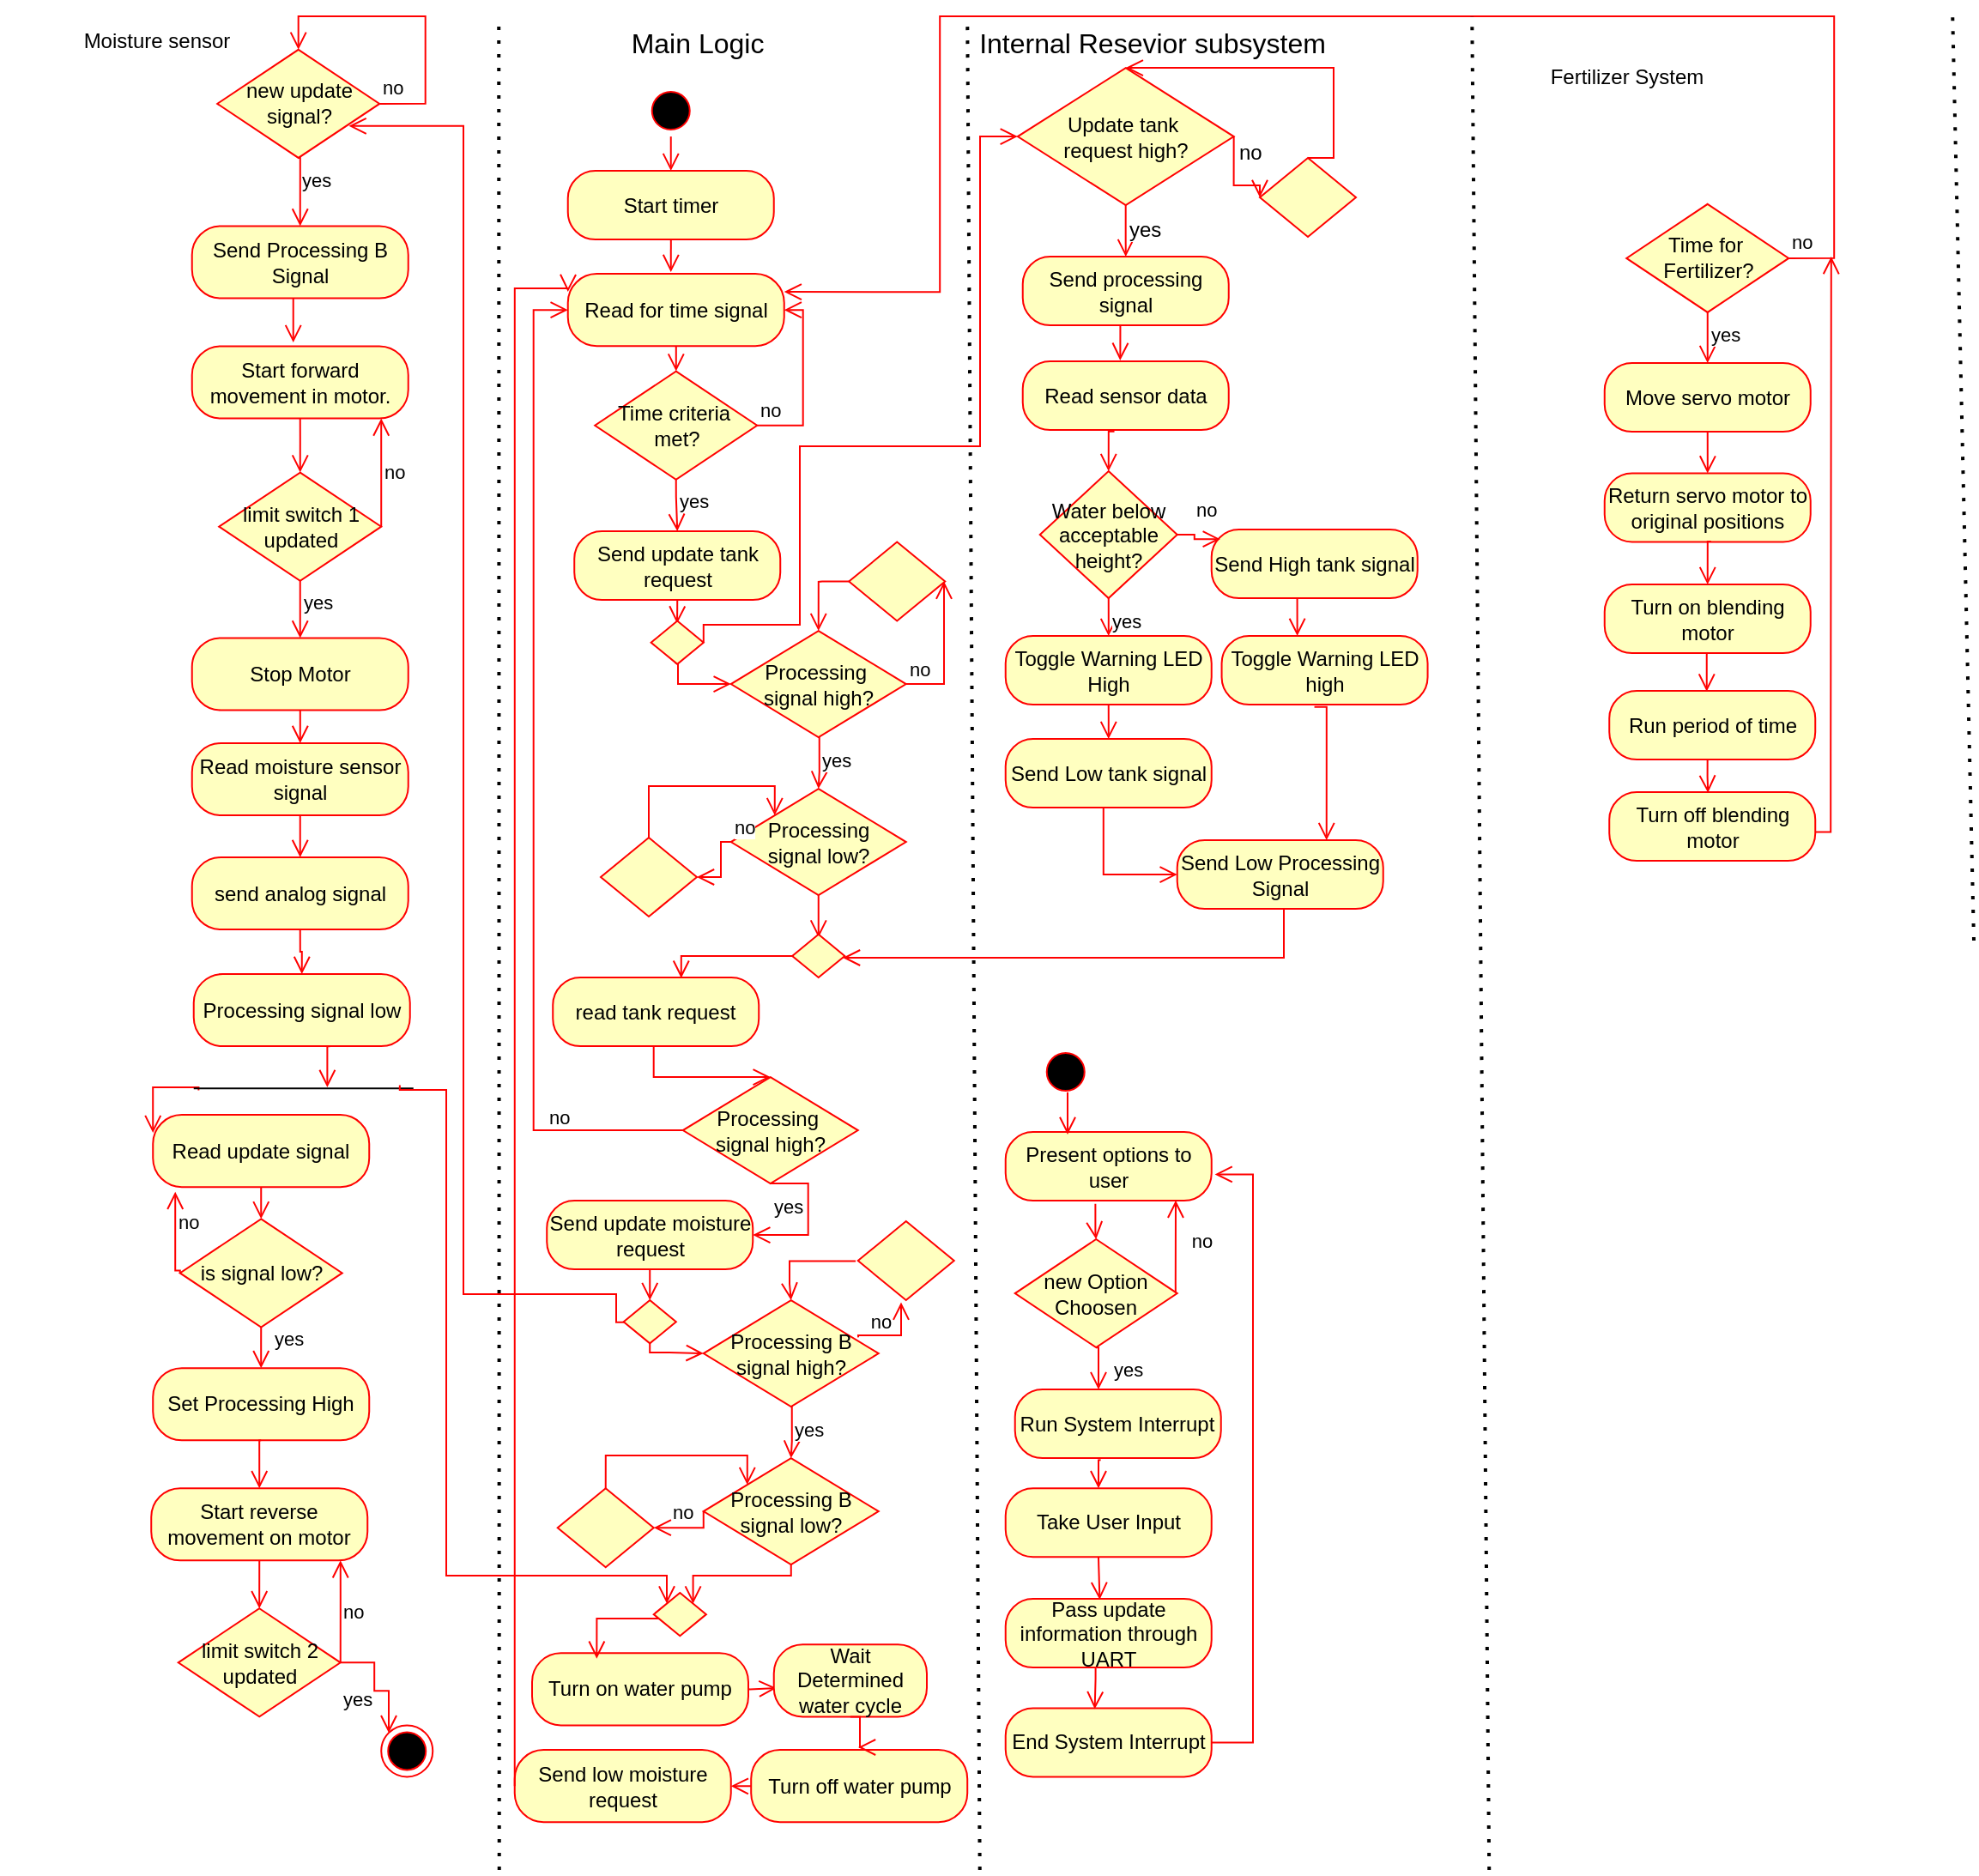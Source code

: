 <mxfile version="28.2.8">
  <diagram name="Page-1" id="nL0UWif-nL3BjMxQM2AQ">
    <mxGraphModel grid="1" page="1" gridSize="10" guides="1" tooltips="1" connect="1" arrows="1" fold="1" pageScale="1" pageWidth="850" pageHeight="1100" math="0" shadow="0">
      <root>
        <mxCell id="0" />
        <mxCell id="1" parent="0" />
        <mxCell id="T37axCYwCcqpS2ppc57C-1" value="" style="ellipse;html=1;shape=startState;fillColor=#000000;strokeColor=#ff0000;" vertex="1" parent="1">
          <mxGeometry x="405.87" y="61.54" width="30" height="30" as="geometry" />
        </mxCell>
        <mxCell id="T37axCYwCcqpS2ppc57C-2" value="" style="edgeStyle=orthogonalEdgeStyle;html=1;verticalAlign=bottom;endArrow=open;endSize=8;strokeColor=#ff0000;rounded=0;fontSize=12;curved=1;entryX=0.5;entryY=0;entryDx=0;entryDy=0;" edge="1" parent="1" source="T37axCYwCcqpS2ppc57C-1" target="T37axCYwCcqpS2ppc57C-3">
          <mxGeometry relative="1" as="geometry">
            <mxPoint x="420.87" y="151.54" as="targetPoint" />
          </mxGeometry>
        </mxCell>
        <mxCell id="T37axCYwCcqpS2ppc57C-3" value="Start timer" style="rounded=1;whiteSpace=wrap;html=1;arcSize=40;fontColor=#000000;fillColor=#ffffc0;strokeColor=#ff0000;" vertex="1" parent="1">
          <mxGeometry x="360.87" y="111.54" width="120" height="40" as="geometry" />
        </mxCell>
        <mxCell id="T37axCYwCcqpS2ppc57C-4" value="" style="edgeStyle=orthogonalEdgeStyle;html=1;verticalAlign=bottom;endArrow=open;endSize=8;strokeColor=#ff0000;rounded=0;fontSize=12;curved=1;" edge="1" parent="1" source="T37axCYwCcqpS2ppc57C-3">
          <mxGeometry relative="1" as="geometry">
            <mxPoint x="420.87" y="170.54" as="targetPoint" />
          </mxGeometry>
        </mxCell>
        <mxCell id="T37axCYwCcqpS2ppc57C-5" value="Read for time signal" style="rounded=1;whiteSpace=wrap;html=1;arcSize=40;fontColor=#000000;fillColor=#ffffc0;strokeColor=#ff0000;" vertex="1" parent="1">
          <mxGeometry x="360.87" y="171.54" width="126" height="42.051" as="geometry" />
        </mxCell>
        <mxCell id="T37axCYwCcqpS2ppc57C-6" value="" style="edgeStyle=orthogonalEdgeStyle;html=1;verticalAlign=bottom;endArrow=open;endSize=8;strokeColor=#ff0000;rounded=0;entryX=0.5;entryY=0;entryDx=0;entryDy=0;" edge="1" parent="1" source="T37axCYwCcqpS2ppc57C-5" target="T37axCYwCcqpS2ppc57C-7">
          <mxGeometry relative="1" as="geometry">
            <mxPoint x="423.87" y="266.155" as="targetPoint" />
            <Array as="points">
              <mxPoint x="423.87" y="227.976" />
            </Array>
          </mxGeometry>
        </mxCell>
        <mxCell id="T37axCYwCcqpS2ppc57C-7" value="Time criteria&amp;nbsp;&lt;div&gt;met?&lt;/div&gt;" style="rhombus;whiteSpace=wrap;html=1;fontColor=#000000;fillColor=#ffffc0;strokeColor=#ff0000;" vertex="1" parent="1">
          <mxGeometry x="376.62" y="228.335" width="94.5" height="63.077" as="geometry" />
        </mxCell>
        <mxCell id="T37axCYwCcqpS2ppc57C-8" value="no" style="edgeStyle=orthogonalEdgeStyle;html=1;align=left;verticalAlign=bottom;endArrow=open;endSize=8;strokeColor=#ff0000;rounded=0;entryX=1;entryY=0.5;entryDx=0;entryDy=0;exitX=1;exitY=0.5;exitDx=0;exitDy=0;" edge="1" parent="1" source="T37axCYwCcqpS2ppc57C-7" target="T37axCYwCcqpS2ppc57C-5">
          <mxGeometry x="-1" relative="1" as="geometry">
            <mxPoint x="570.87" y="287.181" as="targetPoint" />
            <Array as="points">
              <mxPoint x="497.87" y="259.976" />
              <mxPoint x="497.87" y="192.976" />
            </Array>
          </mxGeometry>
        </mxCell>
        <mxCell id="T37axCYwCcqpS2ppc57C-9" value="yes" style="edgeStyle=orthogonalEdgeStyle;html=1;align=left;verticalAlign=top;endArrow=open;endSize=8;strokeColor=#ff0000;rounded=0;exitX=0.5;exitY=1;exitDx=0;exitDy=0;entryX=0.5;entryY=0;entryDx=0;entryDy=0;" edge="1" parent="1" source="T37axCYwCcqpS2ppc57C-7" target="T37axCYwCcqpS2ppc57C-10">
          <mxGeometry x="-1" relative="1" as="geometry">
            <mxPoint x="424.87" y="331.156" as="targetPoint" />
            <Array as="points">
              <mxPoint x="423.87" y="301.54" />
              <mxPoint x="423.87" y="301.54" />
            </Array>
          </mxGeometry>
        </mxCell>
        <mxCell id="T37axCYwCcqpS2ppc57C-10" value="Send update tank request" style="rounded=1;whiteSpace=wrap;html=1;arcSize=40;fontColor=#000000;fillColor=#ffffc0;strokeColor=#ff0000;" vertex="1" parent="1">
          <mxGeometry x="364.62" y="321.54" width="120" height="40" as="geometry" />
        </mxCell>
        <mxCell id="T37axCYwCcqpS2ppc57C-12" value="" style="edgeStyle=orthogonalEdgeStyle;html=1;verticalAlign=bottom;endArrow=open;endSize=8;strokeColor=#ff0000;rounded=0;entryX=0.474;entryY=0.47;entryDx=0;entryDy=0;exitX=0.5;exitY=1;exitDx=0;exitDy=0;entryPerimeter=0;" edge="1" parent="1" source="T37axCYwCcqpS2ppc57C-10">
          <mxGeometry relative="1" as="geometry">
            <mxPoint x="424.5" y="375.3" as="targetPoint" />
            <Array as="points">
              <mxPoint x="424.62" y="366.54" />
              <mxPoint x="424.62" y="366.54" />
            </Array>
            <mxPoint x="515.87" y="351.54" as="sourcePoint" />
          </mxGeometry>
        </mxCell>
        <mxCell id="T37axCYwCcqpS2ppc57C-13" value="Send processing signal" style="rounded=1;whiteSpace=wrap;html=1;arcSize=40;fontColor=#000000;fillColor=#ffffc0;strokeColor=#ff0000;" vertex="1" parent="1">
          <mxGeometry x="625.87" y="161.54" width="120" height="40" as="geometry" />
        </mxCell>
        <mxCell id="T37axCYwCcqpS2ppc57C-14" value="Update tank&amp;nbsp;&lt;div&gt;request high?&lt;/div&gt;" style="rhombus;whiteSpace=wrap;html=1;fontColor=#000000;fillColor=#ffffc0;strokeColor=#ff0000;" vertex="1" parent="1">
          <mxGeometry x="622.92" y="51.54" width="125.91" height="80" as="geometry" />
        </mxCell>
        <mxCell id="T37axCYwCcqpS2ppc57C-15" value="no" style="edgeStyle=orthogonalEdgeStyle;html=1;align=left;verticalAlign=bottom;endArrow=open;endSize=8;strokeColor=#ff0000;rounded=0;fontSize=12;curved=0;exitX=1;exitY=0.5;exitDx=0;exitDy=0;entryX=0;entryY=0.5;entryDx=0;entryDy=0;" edge="1" parent="1" source="T37axCYwCcqpS2ppc57C-14" target="bX9JsJ9eqzVLUZJ0mOeG-2">
          <mxGeometry x="-0.271" y="1" relative="1" as="geometry">
            <mxPoint x="732.92" y="41.54" as="targetPoint" />
            <Array as="points">
              <mxPoint x="749" y="120" />
              <mxPoint x="764" y="120" />
            </Array>
            <mxPoint as="offset" />
          </mxGeometry>
        </mxCell>
        <mxCell id="T37axCYwCcqpS2ppc57C-16" value="yes" style="edgeStyle=orthogonalEdgeStyle;html=1;align=left;verticalAlign=top;endArrow=open;endSize=8;strokeColor=#ff0000;rounded=0;fontSize=12;curved=1;entryX=0.5;entryY=0;entryDx=0;entryDy=0;" edge="1" parent="1" source="T37axCYwCcqpS2ppc57C-14" target="T37axCYwCcqpS2ppc57C-13">
          <mxGeometry x="-1" relative="1" as="geometry">
            <mxPoint x="697.01" y="171.54" as="targetPoint" />
          </mxGeometry>
        </mxCell>
        <mxCell id="T37axCYwCcqpS2ppc57C-17" value="" style="edgeStyle=orthogonalEdgeStyle;html=1;verticalAlign=bottom;endArrow=open;endSize=8;strokeColor=#ff0000;rounded=0;entryX=0.473;entryY=-0.015;entryDx=0;entryDy=0;entryPerimeter=0;" edge="1" parent="1" target="T37axCYwCcqpS2ppc57C-24">
          <mxGeometry relative="1" as="geometry">
            <mxPoint x="682.72" y="216.54" as="targetPoint" />
            <Array as="points">
              <mxPoint x="682.92" y="215.54" />
              <mxPoint x="682.92" y="215.54" />
            </Array>
            <mxPoint x="682.72" y="201.54" as="sourcePoint" />
          </mxGeometry>
        </mxCell>
        <mxCell id="T37axCYwCcqpS2ppc57C-18" value="Processing&amp;nbsp;&lt;div&gt;signal high?&lt;/div&gt;" style="rhombus;whiteSpace=wrap;html=1;fontColor=#000000;fillColor=#ffffc0;strokeColor=#ff0000;" vertex="1" parent="1">
          <mxGeometry x="455.87" y="379.54" width="102" height="62" as="geometry" />
        </mxCell>
        <mxCell id="T37axCYwCcqpS2ppc57C-19" value="" style="edgeStyle=orthogonalEdgeStyle;html=1;verticalAlign=bottom;endArrow=open;endSize=8;strokeColor=#ff0000;rounded=0;entryX=0;entryY=0.5;entryDx=0;entryDy=0;exitX=1;exitY=0.5;exitDx=0;exitDy=0;" edge="1" parent="1" source="bX9JsJ9eqzVLUZJ0mOeG-19" target="T37axCYwCcqpS2ppc57C-14">
          <mxGeometry relative="1" as="geometry">
            <mxPoint x="625.87" y="376.54" as="targetPoint" />
            <Array as="points">
              <mxPoint x="440" y="376" />
              <mxPoint x="496" y="376" />
              <mxPoint x="496" y="272" />
              <mxPoint x="601" y="272" />
              <mxPoint x="601" y="92" />
            </Array>
            <mxPoint x="480.9" y="375.092" as="sourcePoint" />
          </mxGeometry>
        </mxCell>
        <mxCell id="T37axCYwCcqpS2ppc57C-20" value="no" style="edgeStyle=orthogonalEdgeStyle;html=1;align=left;verticalAlign=bottom;endArrow=open;endSize=8;strokeColor=#ff0000;rounded=0;entryX=1;entryY=0.5;entryDx=0;entryDy=0;exitX=1;exitY=0.5;exitDx=0;exitDy=0;" edge="1" parent="1" source="T37axCYwCcqpS2ppc57C-18" target="bX9JsJ9eqzVLUZJ0mOeG-5">
          <mxGeometry x="-1" relative="1" as="geometry">
            <mxPoint x="601.87" y="342.03" as="targetPoint" />
            <Array as="points">
              <mxPoint x="580" y="411" />
              <mxPoint x="580" y="351" />
            </Array>
            <mxPoint x="585.87" y="409.03" as="sourcePoint" />
          </mxGeometry>
        </mxCell>
        <mxCell id="T37axCYwCcqpS2ppc57C-21" value="yes" style="edgeStyle=orthogonalEdgeStyle;html=1;align=left;verticalAlign=top;endArrow=open;endSize=8;strokeColor=#ff0000;rounded=0;exitX=0.5;exitY=1;exitDx=0;exitDy=0;" edge="1" parent="1">
          <mxGeometry x="-1" relative="1" as="geometry">
            <mxPoint x="506.87" y="471.54" as="targetPoint" />
            <Array as="points">
              <mxPoint x="506.87" y="461.54" />
              <mxPoint x="506.87" y="461.54" />
            </Array>
            <mxPoint x="507.37" y="441.54" as="sourcePoint" />
          </mxGeometry>
        </mxCell>
        <mxCell id="T37axCYwCcqpS2ppc57C-22" value="Processing&lt;div&gt;signal low?&lt;/div&gt;" style="rhombus;whiteSpace=wrap;html=1;fontColor=#000000;fillColor=#ffffc0;strokeColor=#ff0000;" vertex="1" parent="1">
          <mxGeometry x="455.87" y="471.54" width="102" height="62" as="geometry" />
        </mxCell>
        <mxCell id="T37axCYwCcqpS2ppc57C-23" value="no" style="edgeStyle=orthogonalEdgeStyle;html=1;align=left;verticalAlign=bottom;endArrow=open;endSize=8;strokeColor=#ff0000;rounded=0;entryX=1;entryY=0.5;entryDx=0;entryDy=0;exitX=0;exitY=0.5;exitDx=0;exitDy=0;" edge="1" parent="1" source="T37axCYwCcqpS2ppc57C-22" target="bX9JsJ9eqzVLUZJ0mOeG-4">
          <mxGeometry x="-1" relative="1" as="geometry">
            <mxPoint x="545.87" y="479.04" as="targetPoint" />
            <Array as="points">
              <mxPoint x="450" y="503" />
              <mxPoint x="450" y="523" />
            </Array>
            <mxPoint x="571.37" y="494.54" as="sourcePoint" />
          </mxGeometry>
        </mxCell>
        <mxCell id="T37axCYwCcqpS2ppc57C-24" value="Read sensor data" style="rounded=1;whiteSpace=wrap;html=1;arcSize=40;fontColor=#000000;fillColor=#ffffc0;strokeColor=#ff0000;" vertex="1" parent="1">
          <mxGeometry x="625.87" y="222.54" width="120" height="40" as="geometry" />
        </mxCell>
        <mxCell id="T37axCYwCcqpS2ppc57C-25" value="Water below acceptable height?" style="rhombus;whiteSpace=wrap;html=1;fontColor=#000000;fillColor=#ffffc0;strokeColor=#ff0000;" vertex="1" parent="1">
          <mxGeometry x="635.87" y="286.54" width="80" height="74" as="geometry" />
        </mxCell>
        <mxCell id="T37axCYwCcqpS2ppc57C-26" value="Toggle Warning LED&lt;div&gt;High&lt;/div&gt;" style="rounded=1;whiteSpace=wrap;html=1;arcSize=40;fontColor=#000000;fillColor=#ffffc0;strokeColor=#ff0000;" vertex="1" parent="1">
          <mxGeometry x="615.87" y="382.54" width="120" height="40" as="geometry" />
        </mxCell>
        <mxCell id="T37axCYwCcqpS2ppc57C-27" value="yes" style="edgeStyle=orthogonalEdgeStyle;html=1;align=left;verticalAlign=top;endArrow=open;endSize=8;strokeColor=#ff0000;rounded=0;entryX=0.5;entryY=0;entryDx=0;entryDy=0;exitX=0.5;exitY=1;exitDx=0;exitDy=0;" edge="1" parent="1" source="T37axCYwCcqpS2ppc57C-25" target="T37axCYwCcqpS2ppc57C-26">
          <mxGeometry x="-1" relative="1" as="geometry">
            <mxPoint x="653.96" y="382.54" as="targetPoint" />
            <Array as="points">
              <mxPoint x="675.87" y="372.54" />
              <mxPoint x="675.87" y="372.54" />
            </Array>
            <mxPoint x="653.96" y="362.54" as="sourcePoint" />
          </mxGeometry>
        </mxCell>
        <mxCell id="T37axCYwCcqpS2ppc57C-28" value="Send Low tank signal" style="rounded=1;whiteSpace=wrap;html=1;arcSize=40;fontColor=#000000;fillColor=#ffffc0;strokeColor=#ff0000;" vertex="1" parent="1">
          <mxGeometry x="615.87" y="442.54" width="120" height="40" as="geometry" />
        </mxCell>
        <mxCell id="T37axCYwCcqpS2ppc57C-29" value="Send High tank signal" style="rounded=1;whiteSpace=wrap;html=1;arcSize=40;fontColor=#000000;fillColor=#ffffc0;strokeColor=#ff0000;" vertex="1" parent="1">
          <mxGeometry x="735.87" y="320.54" width="120" height="40" as="geometry" />
        </mxCell>
        <mxCell id="T37axCYwCcqpS2ppc57C-30" value="" style="edgeStyle=orthogonalEdgeStyle;html=1;verticalAlign=bottom;endArrow=open;endSize=8;strokeColor=#ff0000;rounded=0;entryX=0.5;entryY=0;entryDx=0;entryDy=0;exitX=0.445;exitY=1.02;exitDx=0;exitDy=0;exitPerimeter=0;" edge="1" parent="1" source="T37axCYwCcqpS2ppc57C-24" target="T37axCYwCcqpS2ppc57C-25">
          <mxGeometry relative="1" as="geometry">
            <mxPoint x="776.87" y="327.54" as="targetPoint" />
            <Array as="points">
              <mxPoint x="675.87" y="263.54" />
            </Array>
            <mxPoint x="775.87" y="302.54" as="sourcePoint" />
          </mxGeometry>
        </mxCell>
        <mxCell id="T37axCYwCcqpS2ppc57C-31" value="" style="edgeStyle=orthogonalEdgeStyle;html=1;verticalAlign=bottom;endArrow=open;endSize=8;strokeColor=#ff0000;rounded=0;entryX=0.5;entryY=0;entryDx=0;entryDy=0;exitX=0.5;exitY=1;exitDx=0;exitDy=0;" edge="1" parent="1" source="T37axCYwCcqpS2ppc57C-26" target="T37axCYwCcqpS2ppc57C-28">
          <mxGeometry relative="1" as="geometry">
            <mxPoint x="752.97" y="454.54" as="targetPoint" />
            <Array as="points">
              <mxPoint x="675.92" y="431.54" />
              <mxPoint x="675.92" y="442.54" />
            </Array>
            <mxPoint x="755.97" y="431.54" as="sourcePoint" />
          </mxGeometry>
        </mxCell>
        <mxCell id="T37axCYwCcqpS2ppc57C-32" value="Send Low Processing Signal" style="rounded=1;whiteSpace=wrap;html=1;arcSize=40;fontColor=#000000;fillColor=#ffffc0;strokeColor=#ff0000;" vertex="1" parent="1">
          <mxGeometry x="715.87" y="501.54" width="120" height="40" as="geometry" />
        </mxCell>
        <mxCell id="T37axCYwCcqpS2ppc57C-33" value="" style="edgeStyle=orthogonalEdgeStyle;html=1;verticalAlign=bottom;endArrow=open;endSize=8;strokeColor=#ff0000;rounded=0;exitX=0.5;exitY=1;exitDx=0;exitDy=0;" edge="1" parent="1" source="T37axCYwCcqpS2ppc57C-28" target="T37axCYwCcqpS2ppc57C-32">
          <mxGeometry relative="1" as="geometry">
            <mxPoint x="662.92" y="531.54" as="targetPoint" />
            <Array as="points">
              <mxPoint x="672.92" y="482.54" />
              <mxPoint x="672.92" y="521.54" />
            </Array>
            <mxPoint x="662.92" y="511.54" as="sourcePoint" />
          </mxGeometry>
        </mxCell>
        <mxCell id="T37axCYwCcqpS2ppc57C-34" value="" style="edgeStyle=orthogonalEdgeStyle;html=1;verticalAlign=bottom;endArrow=open;endSize=8;strokeColor=#ff0000;rounded=0;entryX=0.962;entryY=0.509;entryDx=0;entryDy=0;entryPerimeter=0;exitX=0.5;exitY=1;exitDx=0;exitDy=0;" edge="1" parent="1" source="T37axCYwCcqpS2ppc57C-32" target="bX9JsJ9eqzVLUZJ0mOeG-18">
          <mxGeometry relative="1" as="geometry">
            <mxPoint x="524.144" y="557.3" as="targetPoint" />
            <Array as="points">
              <mxPoint x="778" y="542" />
              <mxPoint x="778" y="570" />
              <mxPoint x="521" y="570" />
            </Array>
            <mxPoint x="717.62" y="557.54" as="sourcePoint" />
          </mxGeometry>
        </mxCell>
        <mxCell id="T37axCYwCcqpS2ppc57C-36" value="Toggle Warning LED&lt;div&gt;high&lt;/div&gt;" style="rounded=1;whiteSpace=wrap;html=1;arcSize=40;fontColor=#000000;fillColor=#ffffc0;strokeColor=#ff0000;" vertex="1" parent="1">
          <mxGeometry x="741.78" y="382.54" width="120" height="40" as="geometry" />
        </mxCell>
        <mxCell id="T37axCYwCcqpS2ppc57C-37" value="" style="edgeStyle=orthogonalEdgeStyle;html=1;verticalAlign=bottom;endArrow=open;endSize=8;strokeColor=#ff0000;rounded=0;entryX=0.725;entryY=0;entryDx=0;entryDy=0;exitX=0.45;exitY=1.034;exitDx=0;exitDy=0;entryPerimeter=0;exitPerimeter=0;" edge="1" parent="1" source="T37axCYwCcqpS2ppc57C-36" target="T37axCYwCcqpS2ppc57C-32">
          <mxGeometry relative="1" as="geometry">
            <mxPoint x="802.92" y="461.54" as="targetPoint" />
            <Array as="points">
              <mxPoint x="802.92" y="450.54" />
              <mxPoint x="802.92" y="450.54" />
            </Array>
            <mxPoint x="802.92" y="441.54" as="sourcePoint" />
          </mxGeometry>
        </mxCell>
        <mxCell id="T37axCYwCcqpS2ppc57C-38" value="" style="edgeStyle=orthogonalEdgeStyle;html=1;verticalAlign=bottom;endArrow=open;endSize=8;strokeColor=#ff0000;rounded=0;entryX=0.367;entryY=-0.002;entryDx=0;entryDy=0;exitX=0.416;exitY=1.007;exitDx=0;exitDy=0;exitPerimeter=0;entryPerimeter=0;" edge="1" parent="1" source="T37axCYwCcqpS2ppc57C-29" target="T37axCYwCcqpS2ppc57C-36">
          <mxGeometry relative="1" as="geometry">
            <mxPoint x="785.87" y="381.54" as="targetPoint" />
            <Array as="points">
              <mxPoint x="785.87" y="370.54" />
              <mxPoint x="785.87" y="370.54" />
            </Array>
            <mxPoint x="785.87" y="361.54" as="sourcePoint" />
          </mxGeometry>
        </mxCell>
        <mxCell id="T37axCYwCcqpS2ppc57C-39" value="" style="endArrow=none;dashed=1;html=1;dashPattern=1 3;strokeWidth=2;rounded=0;entryX=0;entryY=0;entryDx=0;entryDy=0;" edge="1" parent="1" target="T37axCYwCcqpS2ppc57C-40">
          <mxGeometry width="50" height="50" relative="1" as="geometry">
            <mxPoint x="600.87" y="1101.54" as="sourcePoint" />
            <mxPoint x="592.86" y="11.54" as="targetPoint" />
          </mxGeometry>
        </mxCell>
        <mxCell id="T37axCYwCcqpS2ppc57C-40" value="Internal Resevior subsystem" style="text;html=1;whiteSpace=wrap;strokeColor=none;fillColor=none;align=center;verticalAlign=middle;rounded=0;fontSize=16;" vertex="1" parent="1">
          <mxGeometry x="593.61" y="21.54" width="215" height="30" as="geometry" />
        </mxCell>
        <mxCell id="T37axCYwCcqpS2ppc57C-41" value="" style="edgeStyle=orthogonalEdgeStyle;html=1;verticalAlign=bottom;endArrow=open;endSize=8;strokeColor=#ff0000;rounded=0;entryX=0;entryY=0.5;entryDx=0;entryDy=0;exitX=0.458;exitY=0.971;exitDx=0;exitDy=0;exitPerimeter=0;" edge="1" parent="1" source="bX9JsJ9eqzVLUZJ0mOeG-19" target="T37axCYwCcqpS2ppc57C-18">
          <mxGeometry relative="1" as="geometry">
            <mxPoint x="375.87" y="415.54" as="targetPoint" />
            <Array as="points">
              <mxPoint x="425" y="398" />
              <mxPoint x="425" y="411" />
            </Array>
            <mxPoint x="420" y="390" as="sourcePoint" />
          </mxGeometry>
        </mxCell>
        <mxCell id="T37axCYwCcqpS2ppc57C-42" value="" style="edgeStyle=orthogonalEdgeStyle;html=1;verticalAlign=bottom;endArrow=open;endSize=8;strokeColor=#ff0000;rounded=0;exitX=0.5;exitY=1;exitDx=0;exitDy=0;entryX=0.885;entryY=0.594;entryDx=0;entryDy=0;entryPerimeter=0;" edge="1" parent="1" source="T37axCYwCcqpS2ppc57C-22">
          <mxGeometry relative="1" as="geometry">
            <mxPoint x="506.364" y="558.292" as="targetPoint" />
            <Array as="points">
              <mxPoint x="506.87" y="558.54" />
            </Array>
            <mxPoint x="415.87" y="511.54" as="sourcePoint" />
          </mxGeometry>
        </mxCell>
        <mxCell id="T37axCYwCcqpS2ppc57C-43" value="" style="endArrow=none;dashed=1;html=1;dashPattern=1 3;strokeWidth=2;rounded=0;" edge="1" parent="1">
          <mxGeometry width="50" height="50" relative="1" as="geometry">
            <mxPoint x="320.87" y="1101.54" as="sourcePoint" />
            <mxPoint x="320.62" y="21.54" as="targetPoint" />
          </mxGeometry>
        </mxCell>
        <mxCell id="T37axCYwCcqpS2ppc57C-44" value="Main Logic" style="text;html=1;whiteSpace=wrap;strokeColor=none;fillColor=none;align=center;verticalAlign=middle;rounded=0;fontSize=16;" vertex="1" parent="1">
          <mxGeometry x="329.12" y="21.54" width="215" height="30" as="geometry" />
        </mxCell>
        <mxCell id="T37axCYwCcqpS2ppc57C-45" value="new update signal?" style="rhombus;whiteSpace=wrap;html=1;fontColor=#000000;fillColor=#ffffc0;strokeColor=#ff0000;" vertex="1" parent="1">
          <mxGeometry x="156.62" y="40.899" width="94.5" height="63.077" as="geometry" />
        </mxCell>
        <mxCell id="T37axCYwCcqpS2ppc57C-46" value="no" style="edgeStyle=orthogonalEdgeStyle;html=1;align=left;verticalAlign=bottom;endArrow=open;endSize=8;strokeColor=#ff0000;rounded=0;exitX=1;exitY=0.5;exitDx=0;exitDy=0;" edge="1" parent="1" source="T37axCYwCcqpS2ppc57C-45" target="T37axCYwCcqpS2ppc57C-45">
          <mxGeometry x="-1" relative="1" as="geometry">
            <mxPoint x="266.87" y="5.13" as="targetPoint" />
            <Array as="points">
              <mxPoint x="277.87" y="72.54" />
              <mxPoint x="277.87" y="21.54" />
              <mxPoint x="203.87" y="21.54" />
            </Array>
          </mxGeometry>
        </mxCell>
        <mxCell id="T37axCYwCcqpS2ppc57C-47" value="yes" style="edgeStyle=orthogonalEdgeStyle;html=1;align=left;verticalAlign=top;endArrow=open;endSize=8;strokeColor=#ff0000;rounded=0;exitX=0.5;exitY=1;exitDx=0;exitDy=0;entryX=0.5;entryY=0;entryDx=0;entryDy=0;" edge="1" parent="1" source="T37axCYwCcqpS2ppc57C-45" target="T37axCYwCcqpS2ppc57C-62">
          <mxGeometry x="-1" relative="1" as="geometry">
            <mxPoint x="210.87" y="143.72" as="targetPoint" />
            <Array as="points">
              <mxPoint x="204.87" y="103.54" />
            </Array>
          </mxGeometry>
        </mxCell>
        <mxCell id="T37axCYwCcqpS2ppc57C-48" value="Start forward movement in motor." style="rounded=1;whiteSpace=wrap;html=1;arcSize=40;fontColor=#000000;fillColor=#ffffc0;strokeColor=#ff0000;" vertex="1" parent="1">
          <mxGeometry x="141.87" y="213.718" width="126" height="42.051" as="geometry" />
        </mxCell>
        <mxCell id="T37axCYwCcqpS2ppc57C-49" value="limit switch 1 updated" style="rhombus;whiteSpace=wrap;html=1;fontColor=#000000;fillColor=#ffffc0;strokeColor=#ff0000;" vertex="1" parent="1">
          <mxGeometry x="157.62" y="287.307" width="94.5" height="63.077" as="geometry" />
        </mxCell>
        <mxCell id="T37axCYwCcqpS2ppc57C-50" value="" style="edgeStyle=orthogonalEdgeStyle;html=1;align=left;verticalAlign=top;endArrow=open;endSize=8;strokeColor=#ff0000;rounded=0;entryX=0.5;entryY=0;entryDx=0;entryDy=0;exitX=0.5;exitY=1;exitDx=0;exitDy=0;" edge="1" parent="1" source="T37axCYwCcqpS2ppc57C-48" target="T37axCYwCcqpS2ppc57C-49">
          <mxGeometry x="-1" relative="1" as="geometry">
            <mxPoint x="220.62" y="318.846" as="targetPoint" />
            <mxPoint x="220.62" y="276.795" as="sourcePoint" />
            <Array as="points">
              <mxPoint x="204.87" y="266.282" />
              <mxPoint x="204.87" y="266.282" />
            </Array>
          </mxGeometry>
        </mxCell>
        <mxCell id="T37axCYwCcqpS2ppc57C-51" value="no" style="edgeStyle=orthogonalEdgeStyle;html=1;align=left;verticalAlign=top;endArrow=open;endSize=8;strokeColor=#ff0000;rounded=0;exitX=1;exitY=0.5;exitDx=0;exitDy=0;entryX=0.875;entryY=1;entryDx=0;entryDy=0;entryPerimeter=0;" edge="1" parent="1" source="T37axCYwCcqpS2ppc57C-49" target="T37axCYwCcqpS2ppc57C-48">
          <mxGeometry x="0.429" relative="1" as="geometry">
            <mxPoint x="273.12" y="318.846" as="targetPoint" />
            <mxPoint x="241.62" y="297.82" as="sourcePoint" />
            <Array as="points">
              <mxPoint x="252.12" y="266.282" />
              <mxPoint x="252.12" y="266.282" />
            </Array>
            <mxPoint as="offset" />
          </mxGeometry>
        </mxCell>
        <mxCell id="T37axCYwCcqpS2ppc57C-52" value="yes" style="edgeStyle=orthogonalEdgeStyle;html=1;align=left;verticalAlign=top;endArrow=open;endSize=8;strokeColor=#ff0000;rounded=0;exitX=0.5;exitY=1;exitDx=0;exitDy=0;entryX=0.5;entryY=0;entryDx=0;entryDy=0;" edge="1" parent="1" source="T37axCYwCcqpS2ppc57C-49" target="T37axCYwCcqpS2ppc57C-53">
          <mxGeometry x="-1" relative="1" as="geometry">
            <mxPoint x="204.87" y="392.436" as="targetPoint" />
            <mxPoint x="210.12" y="350.384" as="sourcePoint" />
            <Array as="points" />
          </mxGeometry>
        </mxCell>
        <mxCell id="T37axCYwCcqpS2ppc57C-53" value="Stop Motor" style="rounded=1;whiteSpace=wrap;html=1;arcSize=40;fontColor=#000000;fillColor=#ffffc0;strokeColor=#ff0000;" vertex="1" parent="1">
          <mxGeometry x="141.87" y="383.716" width="126" height="42.051" as="geometry" />
        </mxCell>
        <mxCell id="T37axCYwCcqpS2ppc57C-54" value="" style="edgeStyle=orthogonalEdgeStyle;html=1;verticalAlign=bottom;endArrow=open;endSize=8;strokeColor=#ff0000;rounded=0;entryX=0.5;entryY=0;entryDx=0;entryDy=0;" edge="1" parent="1" source="T37axCYwCcqpS2ppc57C-53" target="T37axCYwCcqpS2ppc57C-55">
          <mxGeometry relative="1" as="geometry">
            <mxPoint x="204.87" y="488.844" as="targetPoint" />
          </mxGeometry>
        </mxCell>
        <mxCell id="T37axCYwCcqpS2ppc57C-55" value="Read moisture sensor signal" style="rounded=1;whiteSpace=wrap;html=1;arcSize=40;fontColor=#000000;fillColor=#ffffc0;strokeColor=#ff0000;" vertex="1" parent="1">
          <mxGeometry x="141.87" y="444.998" width="126" height="42.051" as="geometry" />
        </mxCell>
        <mxCell id="T37axCYwCcqpS2ppc57C-56" value="send analog signal" style="rounded=1;whiteSpace=wrap;html=1;arcSize=40;fontColor=#000000;fillColor=#ffffc0;strokeColor=#ff0000;" vertex="1" parent="1">
          <mxGeometry x="141.87" y="511.488" width="126" height="42.051" as="geometry" />
        </mxCell>
        <mxCell id="T37axCYwCcqpS2ppc57C-57" value="Read update signal" style="rounded=1;whiteSpace=wrap;html=1;arcSize=40;fontColor=#000000;fillColor=#ffffc0;strokeColor=#ff0000;" vertex="1" parent="1">
          <mxGeometry x="119.12" y="661.538" width="126" height="42.051" as="geometry" />
        </mxCell>
        <mxCell id="T37axCYwCcqpS2ppc57C-58" value="is signal low?" style="rhombus;whiteSpace=wrap;html=1;fontColor=#000000;fillColor=#ffffc0;strokeColor=#ff0000;" vertex="1" parent="1">
          <mxGeometry x="134.87" y="722.185" width="94.5" height="63.077" as="geometry" />
        </mxCell>
        <mxCell id="T37axCYwCcqpS2ppc57C-59" value="no" style="edgeStyle=orthogonalEdgeStyle;html=1;align=left;verticalAlign=top;endArrow=open;endSize=8;strokeColor=#ff0000;rounded=0;exitX=0;exitY=0.5;exitDx=0;exitDy=0;entryX=0.103;entryY=1.067;entryDx=0;entryDy=0;entryPerimeter=0;" edge="1" parent="1" source="T37axCYwCcqpS2ppc57C-58" target="T37axCYwCcqpS2ppc57C-57">
          <mxGeometry x="0.844" relative="1" as="geometry">
            <mxPoint x="134.87" y="798.332" as="targetPoint" />
            <mxPoint x="134.87" y="861.408" as="sourcePoint" />
            <Array as="points">
              <mxPoint x="135.12" y="752.18" />
              <mxPoint x="132.12" y="752.18" />
            </Array>
            <mxPoint as="offset" />
          </mxGeometry>
        </mxCell>
        <mxCell id="T37axCYwCcqpS2ppc57C-60" value="" style="edgeStyle=orthogonalEdgeStyle;html=1;verticalAlign=bottom;endArrow=open;endSize=8;strokeColor=#ff0000;rounded=0;entryX=0.5;entryY=0;entryDx=0;entryDy=0;exitX=0.5;exitY=1;exitDx=0;exitDy=0;" edge="1" parent="1" source="T37axCYwCcqpS2ppc57C-55" target="T37axCYwCcqpS2ppc57C-56">
          <mxGeometry relative="1" as="geometry">
            <mxPoint x="346.62" y="560.639" as="targetPoint" />
            <mxPoint x="346.62" y="518.588" as="sourcePoint" />
          </mxGeometry>
        </mxCell>
        <mxCell id="T37axCYwCcqpS2ppc57C-61" value="Moisture sensor" style="text;html=1;whiteSpace=wrap;strokeColor=none;fillColor=none;align=center;verticalAlign=middle;rounded=0;" vertex="1" parent="1">
          <mxGeometry x="30" y="20" width="183.25" height="31.54" as="geometry" />
        </mxCell>
        <mxCell id="T37axCYwCcqpS2ppc57C-62" value="Send Processing B Signal" style="rounded=1;whiteSpace=wrap;html=1;arcSize=40;fontColor=#000000;fillColor=#ffffc0;strokeColor=#ff0000;" vertex="1" parent="1">
          <mxGeometry x="141.87" y="143.72" width="126" height="42.051" as="geometry" />
        </mxCell>
        <mxCell id="T37axCYwCcqpS2ppc57C-63" value="" style="edgeStyle=orthogonalEdgeStyle;html=1;align=left;verticalAlign=top;endArrow=open;endSize=8;strokeColor=#ff0000;rounded=0;exitX=0.5;exitY=1;exitDx=0;exitDy=0;" edge="1" parent="1">
          <mxGeometry x="-1" relative="1" as="geometry">
            <mxPoint x="200.87" y="211.54" as="targetPoint" />
            <mxPoint x="200.87" y="185.77" as="sourcePoint" />
            <Array as="points" />
          </mxGeometry>
        </mxCell>
        <mxCell id="T37axCYwCcqpS2ppc57C-64" value="Set Processing High" style="rounded=1;whiteSpace=wrap;html=1;arcSize=40;fontColor=#000000;fillColor=#ffffc0;strokeColor=#ff0000;" vertex="1" parent="1">
          <mxGeometry x="119.12" y="809.11" width="126" height="42.051" as="geometry" />
        </mxCell>
        <mxCell id="T37axCYwCcqpS2ppc57C-65" value="Start reverse movement on motor" style="rounded=1;whiteSpace=wrap;html=1;arcSize=40;fontColor=#000000;fillColor=#ffffc0;strokeColor=#ff0000;" vertex="1" parent="1">
          <mxGeometry x="118.12" y="879.11" width="126" height="42.051" as="geometry" />
        </mxCell>
        <mxCell id="T37axCYwCcqpS2ppc57C-66" value="limit switch 2 updated" style="rhombus;whiteSpace=wrap;html=1;fontColor=#000000;fillColor=#ffffc0;strokeColor=#ff0000;" vertex="1" parent="1">
          <mxGeometry x="133.87" y="949.11" width="94.5" height="63.077" as="geometry" />
        </mxCell>
        <mxCell id="T37axCYwCcqpS2ppc57C-67" value="" style="edgeStyle=orthogonalEdgeStyle;html=1;align=left;verticalAlign=top;endArrow=open;endSize=8;strokeColor=#ff0000;rounded=0;entryX=0.5;entryY=0;entryDx=0;entryDy=0;exitX=0.5;exitY=1;exitDx=0;exitDy=0;" edge="1" parent="1" source="T37axCYwCcqpS2ppc57C-65" target="T37axCYwCcqpS2ppc57C-66">
          <mxGeometry x="-1" relative="1" as="geometry">
            <mxPoint x="196.87" y="994.238" as="targetPoint" />
            <mxPoint x="196.87" y="952.187" as="sourcePoint" />
            <Array as="points">
              <mxPoint x="181.12" y="941.674" />
              <mxPoint x="181.12" y="941.674" />
            </Array>
          </mxGeometry>
        </mxCell>
        <mxCell id="T37axCYwCcqpS2ppc57C-68" value="no" style="edgeStyle=orthogonalEdgeStyle;html=1;align=left;verticalAlign=top;endArrow=open;endSize=8;strokeColor=#ff0000;rounded=0;exitX=1;exitY=0.5;exitDx=0;exitDy=0;entryX=0.875;entryY=1;entryDx=0;entryDy=0;entryPerimeter=0;" edge="1" parent="1" source="T37axCYwCcqpS2ppc57C-66" target="T37axCYwCcqpS2ppc57C-65">
          <mxGeometry x="0.429" relative="1" as="geometry">
            <mxPoint x="249.37" y="994.238" as="targetPoint" />
            <mxPoint x="217.87" y="973.213" as="sourcePoint" />
            <Array as="points">
              <mxPoint x="228.37" y="941.674" />
              <mxPoint x="228.37" y="941.674" />
            </Array>
            <mxPoint as="offset" />
          </mxGeometry>
        </mxCell>
        <mxCell id="T37axCYwCcqpS2ppc57C-69" value="" style="edgeStyle=orthogonalEdgeStyle;html=1;align=left;verticalAlign=top;endArrow=open;endSize=8;strokeColor=#ff0000;rounded=0;entryX=0.5;entryY=0;entryDx=0;entryDy=0;exitX=0.5;exitY=1;exitDx=0;exitDy=0;" edge="1" parent="1" source="T37axCYwCcqpS2ppc57C-64" target="T37axCYwCcqpS2ppc57C-65">
          <mxGeometry x="-1" relative="1" as="geometry">
            <mxPoint x="188.12" y="901.11" as="targetPoint" />
            <mxPoint x="188.12" y="869.11" as="sourcePoint" />
            <Array as="points">
              <mxPoint x="181.12" y="851.11" />
            </Array>
          </mxGeometry>
        </mxCell>
        <mxCell id="T37axCYwCcqpS2ppc57C-70" value="yes" style="edgeStyle=orthogonalEdgeStyle;html=1;align=left;verticalAlign=top;endArrow=open;endSize=8;strokeColor=#ff0000;rounded=0;exitX=1;exitY=0.5;exitDx=0;exitDy=0;entryX=0;entryY=0.5;entryDx=0;entryDy=0;" edge="1" parent="1" source="T37axCYwCcqpS2ppc57C-66" target="T37axCYwCcqpS2ppc57C-71">
          <mxGeometry x="-1" y="-8" relative="1" as="geometry">
            <mxPoint x="458.12" y="949.11" as="targetPoint" />
            <mxPoint x="458.12" y="1009.11" as="sourcePoint" />
            <Array as="points">
              <mxPoint x="248.12" y="981.11" />
              <mxPoint x="248.12" y="997.11" />
            </Array>
            <mxPoint as="offset" />
          </mxGeometry>
        </mxCell>
        <mxCell id="T37axCYwCcqpS2ppc57C-71" value="" style="ellipse;html=1;shape=endState;fillColor=#000000;strokeColor=#ff0000;rotation=45;" vertex="1" parent="1">
          <mxGeometry x="252.12" y="1017.19" width="30" height="30" as="geometry" />
        </mxCell>
        <mxCell id="T37axCYwCcqpS2ppc57C-72" value="yes" style="edgeStyle=orthogonalEdgeStyle;html=1;align=left;verticalAlign=top;endArrow=open;endSize=8;strokeColor=#ff0000;rounded=0;exitX=0.5;exitY=1;exitDx=0;exitDy=0;entryX=0.5;entryY=0;entryDx=0;entryDy=0;" edge="1" parent="1" source="T37axCYwCcqpS2ppc57C-58" target="T37axCYwCcqpS2ppc57C-64">
          <mxGeometry x="-1" y="9" relative="1" as="geometry">
            <mxPoint x="238.12" y="795.11" as="targetPoint" />
            <mxPoint x="208.12" y="779.11" as="sourcePoint" />
            <Array as="points">
              <mxPoint x="182.12" y="795.11" />
              <mxPoint x="182.12" y="795.11" />
            </Array>
            <mxPoint x="-3" y="-6" as="offset" />
          </mxGeometry>
        </mxCell>
        <mxCell id="T37axCYwCcqpS2ppc57C-73" value="" style="edgeStyle=orthogonalEdgeStyle;html=1;verticalAlign=bottom;endArrow=open;endSize=8;strokeColor=#ff0000;rounded=0;entryX=0.5;entryY=0;entryDx=0;entryDy=0;exitX=0.5;exitY=1;exitDx=0;exitDy=0;" edge="1" parent="1" source="T37axCYwCcqpS2ppc57C-57" target="T37axCYwCcqpS2ppc57C-58">
          <mxGeometry relative="1" as="geometry">
            <mxPoint x="207.12" y="743.54" as="targetPoint" />
            <mxPoint x="207.12" y="711.54" as="sourcePoint" />
          </mxGeometry>
        </mxCell>
        <mxCell id="T37axCYwCcqpS2ppc57C-74" value="Send update moisture request" style="rounded=1;whiteSpace=wrap;html=1;arcSize=40;fontColor=#000000;fillColor=#ffffc0;strokeColor=#ff0000;" vertex="1" parent="1">
          <mxGeometry x="348.62" y="711.54" width="120" height="40" as="geometry" />
        </mxCell>
        <mxCell id="T37axCYwCcqpS2ppc57C-76" value="" style="edgeStyle=orthogonalEdgeStyle;html=1;verticalAlign=bottom;endArrow=open;endSize=8;strokeColor=#ff0000;rounded=0;exitX=0.5;exitY=1;exitDx=0;exitDy=0;entryX=0.5;entryY=0;entryDx=0;entryDy=0;" edge="1" parent="1" source="T37axCYwCcqpS2ppc57C-74" target="bX9JsJ9eqzVLUZJ0mOeG-16">
          <mxGeometry relative="1" as="geometry">
            <mxPoint x="409" y="766" as="targetPoint" />
            <Array as="points" />
            <mxPoint x="499.87" y="741.54" as="sourcePoint" />
          </mxGeometry>
        </mxCell>
        <mxCell id="T37axCYwCcqpS2ppc57C-77" value="Processing B&lt;div&gt;signal high?&lt;/div&gt;" style="rhombus;whiteSpace=wrap;html=1;fontColor=#000000;fillColor=#ffffc0;strokeColor=#ff0000;" vertex="1" parent="1">
          <mxGeometry x="439.87" y="769.54" width="102" height="62" as="geometry" />
        </mxCell>
        <mxCell id="T37axCYwCcqpS2ppc57C-78" value="yes" style="edgeStyle=orthogonalEdgeStyle;html=1;align=left;verticalAlign=top;endArrow=open;endSize=8;strokeColor=#ff0000;rounded=0;exitX=0.5;exitY=1;exitDx=0;exitDy=0;" edge="1" parent="1">
          <mxGeometry x="-1" relative="1" as="geometry">
            <mxPoint x="490.87" y="861.54" as="targetPoint" />
            <Array as="points">
              <mxPoint x="490.87" y="851.54" />
              <mxPoint x="490.87" y="851.54" />
            </Array>
            <mxPoint x="491.37" y="831.54" as="sourcePoint" />
          </mxGeometry>
        </mxCell>
        <mxCell id="T37axCYwCcqpS2ppc57C-79" value="Processing B&lt;div&gt;signal low?&lt;/div&gt;" style="rhombus;whiteSpace=wrap;html=1;fontColor=#000000;fillColor=#ffffc0;strokeColor=#ff0000;" vertex="1" parent="1">
          <mxGeometry x="439.87" y="861.54" width="102" height="62" as="geometry" />
        </mxCell>
        <mxCell id="T37axCYwCcqpS2ppc57C-80" value="no" style="edgeStyle=orthogonalEdgeStyle;html=1;align=left;verticalAlign=bottom;endArrow=open;endSize=8;strokeColor=#ff0000;rounded=0;entryX=1;entryY=0.5;entryDx=0;entryDy=0;exitX=0;exitY=0.5;exitDx=0;exitDy=0;" edge="1" parent="1" source="T37axCYwCcqpS2ppc57C-79" target="bX9JsJ9eqzVLUZJ0mOeG-7">
          <mxGeometry x="0.527" relative="1" as="geometry">
            <mxPoint x="529.87" y="869.04" as="targetPoint" />
            <Array as="points">
              <mxPoint x="440" y="902" />
            </Array>
            <mxPoint x="555.37" y="884.54" as="sourcePoint" />
            <mxPoint as="offset" />
          </mxGeometry>
        </mxCell>
        <mxCell id="T37axCYwCcqpS2ppc57C-82" value="" style="edgeStyle=orthogonalEdgeStyle;html=1;verticalAlign=bottom;endArrow=open;endSize=8;strokeColor=#ff0000;rounded=0;entryX=0;entryY=0.5;entryDx=0;entryDy=0;exitX=0.5;exitY=1;exitDx=0;exitDy=0;" edge="1" parent="1" source="bX9JsJ9eqzVLUZJ0mOeG-16" target="T37axCYwCcqpS2ppc57C-77">
          <mxGeometry relative="1" as="geometry">
            <mxPoint x="359.87" y="805.54" as="targetPoint" />
            <Array as="points">
              <mxPoint x="409" y="800" />
              <mxPoint x="420" y="800" />
            </Array>
            <mxPoint x="400" y="790" as="sourcePoint" />
          </mxGeometry>
        </mxCell>
        <mxCell id="T37axCYwCcqpS2ppc57C-83" value="" style="edgeStyle=orthogonalEdgeStyle;html=1;verticalAlign=bottom;endArrow=open;endSize=8;strokeColor=#ff0000;rounded=0;exitX=0.5;exitY=1;exitDx=0;exitDy=0;entryX=1;entryY=0;entryDx=0;entryDy=0;" edge="1" parent="1" source="T37axCYwCcqpS2ppc57C-79" target="bX9JsJ9eqzVLUZJ0mOeG-15">
          <mxGeometry relative="1" as="geometry">
            <mxPoint x="490.364" y="948.292" as="targetPoint" />
            <Array as="points">
              <mxPoint x="491" y="930" />
              <mxPoint x="434" y="930" />
            </Array>
            <mxPoint x="399.87" y="901.54" as="sourcePoint" />
          </mxGeometry>
        </mxCell>
        <mxCell id="T37axCYwCcqpS2ppc57C-84" value="read tank request" style="rounded=1;whiteSpace=wrap;html=1;arcSize=40;fontColor=#000000;fillColor=#ffffc0;strokeColor=#ff0000;" vertex="1" parent="1">
          <mxGeometry x="352.12" y="581.54" width="120" height="40" as="geometry" />
        </mxCell>
        <mxCell id="T37axCYwCcqpS2ppc57C-85" value="" style="edgeStyle=orthogonalEdgeStyle;html=1;verticalAlign=bottom;endArrow=open;endSize=8;strokeColor=#ff0000;rounded=0;entryX=0.5;entryY=0;entryDx=0;entryDy=0;exitX=0.5;exitY=1;exitDx=0;exitDy=0;" edge="1" parent="1" source="T37axCYwCcqpS2ppc57C-84" target="T37axCYwCcqpS2ppc57C-94">
          <mxGeometry relative="1" as="geometry">
            <mxPoint x="530.86" y="697.18" as="targetPoint" />
            <Array as="points">
              <mxPoint x="410.87" y="621.54" />
              <mxPoint x="410.87" y="639.54" />
            </Array>
            <mxPoint x="530.86" y="682.18" as="sourcePoint" />
          </mxGeometry>
        </mxCell>
        <mxCell id="T37axCYwCcqpS2ppc57C-86" value="" style="edgeStyle=orthogonalEdgeStyle;html=1;verticalAlign=bottom;endArrow=open;endSize=8;strokeColor=#ff0000;rounded=0;entryX=0.623;entryY=0.008;entryDx=0;entryDy=0;exitX=0;exitY=0.5;exitDx=0;exitDy=0;entryPerimeter=0;" edge="1" parent="1" source="bX9JsJ9eqzVLUZJ0mOeG-18" target="T37axCYwCcqpS2ppc57C-84">
          <mxGeometry relative="1" as="geometry">
            <mxPoint x="500.87" y="586.54" as="targetPoint" />
            <Array as="points">
              <mxPoint x="427" y="569" />
            </Array>
            <mxPoint x="427.147" y="558.396" as="sourcePoint" />
          </mxGeometry>
        </mxCell>
        <mxCell id="T37axCYwCcqpS2ppc57C-87" value="Processing signal low" style="rounded=1;whiteSpace=wrap;html=1;arcSize=40;fontColor=#000000;fillColor=#ffffc0;strokeColor=#ff0000;" vertex="1" parent="1">
          <mxGeometry x="142.87" y="579.49" width="126" height="42.051" as="geometry" />
        </mxCell>
        <mxCell id="T37axCYwCcqpS2ppc57C-88" value="" style="edgeStyle=orthogonalEdgeStyle;html=1;verticalAlign=bottom;endArrow=open;endSize=8;strokeColor=#ff0000;rounded=0;entryX=0.5;entryY=0;entryDx=0;entryDy=0;exitX=0.5;exitY=1;exitDx=0;exitDy=0;" edge="1" parent="1" source="T37axCYwCcqpS2ppc57C-56" target="T37axCYwCcqpS2ppc57C-87">
          <mxGeometry relative="1" as="geometry">
            <mxPoint x="270.87" y="532.54" as="targetPoint" />
            <mxPoint x="270.87" y="501.54" as="sourcePoint" />
          </mxGeometry>
        </mxCell>
        <mxCell id="T37axCYwCcqpS2ppc57C-89" value="" style="edgeStyle=orthogonalEdgeStyle;html=1;verticalAlign=bottom;endArrow=open;endSize=8;strokeColor=#ff0000;rounded=0;exitX=0.022;exitY=0.635;exitDx=0;exitDy=0;exitPerimeter=0;entryX=0;entryY=0.25;entryDx=0;entryDy=0;" edge="1" parent="1" source="T37axCYwCcqpS2ppc57C-90" target="T37axCYwCcqpS2ppc57C-57">
          <mxGeometry relative="1" as="geometry">
            <mxPoint x="120.87" y="241.54" as="targetPoint" />
            <mxPoint x="200.87" y="651.54" as="sourcePoint" />
            <Array as="points">
              <mxPoint x="145.87" y="645.54" />
              <mxPoint x="118.87" y="645.54" />
            </Array>
          </mxGeometry>
        </mxCell>
        <mxCell id="T37axCYwCcqpS2ppc57C-90" value="" style="line;strokeWidth=1;fillColor=none;align=left;verticalAlign=middle;spacingTop=-1;spacingLeft=3;spacingRight=3;rotatable=0;labelPosition=right;points=[];portConstraint=eastwest;strokeColor=inherit;" vertex="1" parent="1">
          <mxGeometry x="142.87" y="642.18" width="128" height="8" as="geometry" />
        </mxCell>
        <mxCell id="T37axCYwCcqpS2ppc57C-91" value="" style="edgeStyle=orthogonalEdgeStyle;html=1;verticalAlign=bottom;endArrow=open;endSize=8;strokeColor=#ff0000;rounded=0;entryX=0;entryY=0;entryDx=0;entryDy=0;exitX=0.938;exitY=0.264;exitDx=0;exitDy=0;exitPerimeter=0;" edge="1" parent="1" source="T37axCYwCcqpS2ppc57C-90" target="bX9JsJ9eqzVLUZJ0mOeG-15">
          <mxGeometry relative="1" as="geometry">
            <mxPoint x="351.775" y="947.796" as="targetPoint" />
            <Array as="points">
              <mxPoint x="263" y="647" />
              <mxPoint x="290" y="647" />
              <mxPoint x="290" y="930" />
              <mxPoint x="418" y="930" />
            </Array>
            <mxPoint x="270.87" y="641.54" as="sourcePoint" />
          </mxGeometry>
        </mxCell>
        <mxCell id="T37axCYwCcqpS2ppc57C-92" value="" style="edgeStyle=orthogonalEdgeStyle;html=1;verticalAlign=bottom;endArrow=open;endSize=8;strokeColor=#ff0000;rounded=0;entryX=0.608;entryY=0.418;entryDx=0;entryDy=0;exitX=0.63;exitY=1.001;exitDx=0;exitDy=0;entryPerimeter=0;exitPerimeter=0;" edge="1" parent="1" source="T37axCYwCcqpS2ppc57C-87" target="T37axCYwCcqpS2ppc57C-90">
          <mxGeometry relative="1" as="geometry">
            <mxPoint x="220.87" y="704.54" as="targetPoint" />
            <Array as="points">
              <mxPoint x="220.87" y="621.54" />
            </Array>
            <mxPoint x="220.87" y="681.54" as="sourcePoint" />
          </mxGeometry>
        </mxCell>
        <mxCell id="T37axCYwCcqpS2ppc57C-93" value="Turn on water pump" style="rounded=1;whiteSpace=wrap;html=1;arcSize=40;fontColor=#000000;fillColor=#ffffc0;strokeColor=#ff0000;" vertex="1" parent="1">
          <mxGeometry x="340" y="975.14" width="126" height="42.051" as="geometry" />
        </mxCell>
        <mxCell id="T37axCYwCcqpS2ppc57C-94" value="Processing&amp;nbsp;&lt;div&gt;signal high?&lt;/div&gt;" style="rhombus;whiteSpace=wrap;html=1;fontColor=#000000;fillColor=#ffffc0;strokeColor=#ff0000;" vertex="1" parent="1">
          <mxGeometry x="427.87" y="639.54" width="102" height="62" as="geometry" />
        </mxCell>
        <mxCell id="T37axCYwCcqpS2ppc57C-95" value="yes" style="edgeStyle=orthogonalEdgeStyle;html=1;align=left;verticalAlign=top;endArrow=open;endSize=8;strokeColor=#ff0000;rounded=0;exitX=0.5;exitY=1;exitDx=0;exitDy=0;entryX=1;entryY=0.5;entryDx=0;entryDy=0;" edge="1" parent="1" source="T37axCYwCcqpS2ppc57C-94" target="T37axCYwCcqpS2ppc57C-74">
          <mxGeometry x="-1" relative="1" as="geometry">
            <mxPoint x="500.99" y="751.54" as="targetPoint" />
            <Array as="points">
              <mxPoint x="500.87" y="701.54" />
              <mxPoint x="500.87" y="731.54" />
            </Array>
            <mxPoint x="544.12" y="710.82" as="sourcePoint" />
          </mxGeometry>
        </mxCell>
        <mxCell id="T37axCYwCcqpS2ppc57C-96" value="no" style="edgeStyle=orthogonalEdgeStyle;html=1;align=left;verticalAlign=bottom;endArrow=open;endSize=8;strokeColor=#ff0000;rounded=0;entryX=0;entryY=0.5;entryDx=0;entryDy=0;exitX=0;exitY=0.5;exitDx=0;exitDy=0;" edge="1" parent="1" source="T37axCYwCcqpS2ppc57C-94" target="T37axCYwCcqpS2ppc57C-5">
          <mxGeometry x="-0.726" y="1" relative="1" as="geometry">
            <mxPoint x="368.87" y="701.54" as="targetPoint" />
            <Array as="points">
              <mxPoint x="340.87" y="670.54" />
              <mxPoint x="340.87" y="192.54" />
            </Array>
            <mxPoint x="360.87" y="655.54" as="sourcePoint" />
            <mxPoint as="offset" />
          </mxGeometry>
        </mxCell>
        <mxCell id="T37axCYwCcqpS2ppc57C-97" value="" style="edgeStyle=orthogonalEdgeStyle;html=1;verticalAlign=bottom;endArrow=open;endSize=8;strokeColor=#ff0000;rounded=0;entryX=0.299;entryY=0.077;entryDx=0;entryDy=0;entryPerimeter=0;exitX=0.129;exitY=0.466;exitDx=0;exitDy=0;exitPerimeter=0;" edge="1" parent="1" target="T37axCYwCcqpS2ppc57C-93" source="bX9JsJ9eqzVLUZJ0mOeG-15">
          <mxGeometry relative="1" as="geometry">
            <mxPoint x="387.37" y="990.44" as="targetPoint" />
            <Array as="points">
              <mxPoint x="415" y="955" />
              <mxPoint x="378" y="955" />
            </Array>
            <mxPoint x="377.327" y="951.536" as="sourcePoint" />
          </mxGeometry>
        </mxCell>
        <mxCell id="T37axCYwCcqpS2ppc57C-98" value="Turn off water pump" style="rounded=1;whiteSpace=wrap;html=1;arcSize=40;fontColor=#000000;fillColor=#ffffc0;strokeColor=#ff0000;" vertex="1" parent="1">
          <mxGeometry x="467.61" y="1031.54" width="126" height="42.051" as="geometry" />
        </mxCell>
        <mxCell id="T37axCYwCcqpS2ppc57C-99" value="" style="edgeStyle=orthogonalEdgeStyle;html=1;verticalAlign=bottom;endArrow=open;endSize=8;strokeColor=#ff0000;rounded=0;exitX=1;exitY=0.5;exitDx=0;exitDy=0;entryX=0.017;entryY=0.604;entryDx=0;entryDy=0;entryPerimeter=0;" edge="1" parent="1" source="T37axCYwCcqpS2ppc57C-93" target="bX9JsJ9eqzVLUZJ0mOeG-9">
          <mxGeometry relative="1" as="geometry">
            <mxPoint x="490" y="995" as="targetPoint" />
            <Array as="points">
              <mxPoint x="467" y="996" />
            </Array>
            <mxPoint x="477.37" y="1045.44" as="sourcePoint" />
          </mxGeometry>
        </mxCell>
        <mxCell id="T37axCYwCcqpS2ppc57C-100" value="Send low moisture request" style="rounded=1;whiteSpace=wrap;html=1;arcSize=40;fontColor=#000000;fillColor=#ffffc0;strokeColor=#ff0000;" vertex="1" parent="1">
          <mxGeometry x="329.87" y="1031.54" width="126" height="42.051" as="geometry" />
        </mxCell>
        <mxCell id="T37axCYwCcqpS2ppc57C-101" value="" style="edgeStyle=orthogonalEdgeStyle;html=1;verticalAlign=bottom;endArrow=open;endSize=8;strokeColor=#ff0000;rounded=0;entryX=1;entryY=0.5;entryDx=0;entryDy=0;exitX=0;exitY=0.5;exitDx=0;exitDy=0;" edge="1" parent="1" source="T37axCYwCcqpS2ppc57C-98" target="T37axCYwCcqpS2ppc57C-100">
          <mxGeometry relative="1" as="geometry">
            <mxPoint x="500.11" y="1037.44" as="targetPoint" />
            <Array as="points">
              <mxPoint x="460" y="1053" />
              <mxPoint x="456" y="1053" />
            </Array>
            <mxPoint x="499.11" y="1015.44" as="sourcePoint" />
          </mxGeometry>
        </mxCell>
        <mxCell id="T37axCYwCcqpS2ppc57C-102" value="Time for&amp;nbsp;&lt;div&gt;Fertilizer?&lt;/div&gt;" style="rhombus;whiteSpace=wrap;html=1;fontColor=#000000;fillColor=#ffffc0;strokeColor=#ff0000;" vertex="1" parent="1">
          <mxGeometry x="977.62" y="130.899" width="94.5" height="63.077" as="geometry" />
        </mxCell>
        <mxCell id="T37axCYwCcqpS2ppc57C-103" value="no" style="edgeStyle=orthogonalEdgeStyle;html=1;align=left;verticalAlign=bottom;endArrow=open;endSize=8;strokeColor=#ff0000;rounded=0;exitX=1;exitY=0.5;exitDx=0;exitDy=0;entryX=1;entryY=0.25;entryDx=0;entryDy=0;" edge="1" parent="1" source="T37axCYwCcqpS2ppc57C-102" target="T37axCYwCcqpS2ppc57C-5">
          <mxGeometry x="-1" relative="1" as="geometry">
            <mxPoint x="1087.87" y="95.13" as="targetPoint" />
            <Array as="points">
              <mxPoint x="1098.62" y="162.54" />
              <mxPoint x="1098.62" y="21.54" />
              <mxPoint x="577.62" y="21.54" />
              <mxPoint x="577.62" y="182.54" />
            </Array>
          </mxGeometry>
        </mxCell>
        <mxCell id="T37axCYwCcqpS2ppc57C-104" value="yes" style="edgeStyle=orthogonalEdgeStyle;html=1;align=left;verticalAlign=top;endArrow=open;endSize=8;strokeColor=#ff0000;rounded=0;exitX=0.5;exitY=1;exitDx=0;exitDy=0;entryX=0.5;entryY=0;entryDx=0;entryDy=0;" edge="1" parent="1" source="T37axCYwCcqpS2ppc57C-102" target="T37axCYwCcqpS2ppc57C-105">
          <mxGeometry x="-1" relative="1" as="geometry">
            <mxPoint x="1025.62" y="233.54" as="targetPoint" />
            <Array as="points" />
          </mxGeometry>
        </mxCell>
        <mxCell id="T37axCYwCcqpS2ppc57C-105" value="Move servo motor" style="rounded=1;whiteSpace=wrap;html=1;arcSize=40;fontColor=#000000;fillColor=#ffffc0;strokeColor=#ff0000;" vertex="1" parent="1">
          <mxGeometry x="964.87" y="223.54" width="120" height="40" as="geometry" />
        </mxCell>
        <mxCell id="T37axCYwCcqpS2ppc57C-106" value="Return servo motor to original positions" style="rounded=1;whiteSpace=wrap;html=1;arcSize=40;fontColor=#000000;fillColor=#ffffc0;strokeColor=#ff0000;" vertex="1" parent="1">
          <mxGeometry x="964.87" y="287.77" width="120" height="40" as="geometry" />
        </mxCell>
        <mxCell id="T37axCYwCcqpS2ppc57C-107" value="Turn on blending motor" style="rounded=1;whiteSpace=wrap;html=1;arcSize=40;fontColor=#000000;fillColor=#ffffc0;strokeColor=#ff0000;" vertex="1" parent="1">
          <mxGeometry x="964.87" y="352.54" width="120" height="40" as="geometry" />
        </mxCell>
        <mxCell id="T37axCYwCcqpS2ppc57C-108" value="Run period of time" style="rounded=1;whiteSpace=wrap;html=1;arcSize=40;fontColor=#000000;fillColor=#ffffc0;strokeColor=#ff0000;" vertex="1" parent="1">
          <mxGeometry x="967.62" y="414.54" width="120" height="40" as="geometry" />
        </mxCell>
        <mxCell id="T37axCYwCcqpS2ppc57C-109" value="Turn off blending motor" style="rounded=1;whiteSpace=wrap;html=1;arcSize=40;fontColor=#000000;fillColor=#ffffc0;strokeColor=#ff0000;" vertex="1" parent="1">
          <mxGeometry x="967.62" y="473.54" width="120" height="40" as="geometry" />
        </mxCell>
        <mxCell id="T37axCYwCcqpS2ppc57C-110" value="" style="edgeStyle=orthogonalEdgeStyle;html=1;verticalAlign=bottom;endArrow=open;endSize=8;strokeColor=#ff0000;rounded=0;entryX=0.5;entryY=0;entryDx=0;entryDy=0;exitX=0.5;exitY=1;exitDx=0;exitDy=0;" edge="1" parent="1" source="T37axCYwCcqpS2ppc57C-105" target="T37axCYwCcqpS2ppc57C-106">
          <mxGeometry relative="1" as="geometry">
            <mxPoint x="1117.62" y="255.54" as="targetPoint" />
            <Array as="points">
              <mxPoint x="1024.62" y="283.54" />
              <mxPoint x="1024.62" y="283.54" />
            </Array>
            <mxPoint x="1117.62" y="233.54" as="sourcePoint" />
          </mxGeometry>
        </mxCell>
        <mxCell id="T37axCYwCcqpS2ppc57C-111" value="" style="edgeStyle=orthogonalEdgeStyle;html=1;verticalAlign=bottom;endArrow=open;endSize=8;strokeColor=#ff0000;rounded=0;entryX=0.5;entryY=0;entryDx=0;entryDy=0;exitX=0.517;exitY=0.992;exitDx=0;exitDy=0;exitPerimeter=0;" edge="1" parent="1" source="T37axCYwCcqpS2ppc57C-106" target="T37axCYwCcqpS2ppc57C-107">
          <mxGeometry relative="1" as="geometry">
            <mxPoint x="1027.62" y="355.54" as="targetPoint" />
            <Array as="points">
              <mxPoint x="1027.62" y="327.54" />
              <mxPoint x="1024.62" y="327.54" />
            </Array>
            <mxPoint x="1027.62" y="333.54" as="sourcePoint" />
          </mxGeometry>
        </mxCell>
        <mxCell id="T37axCYwCcqpS2ppc57C-112" value="" style="edgeStyle=orthogonalEdgeStyle;html=1;verticalAlign=bottom;endArrow=open;endSize=8;strokeColor=#ff0000;rounded=0;entryX=0.473;entryY=0.007;entryDx=0;entryDy=0;exitX=0.496;exitY=1.01;exitDx=0;exitDy=0;exitPerimeter=0;entryPerimeter=0;" edge="1" parent="1" source="T37axCYwCcqpS2ppc57C-107" target="T37axCYwCcqpS2ppc57C-108">
          <mxGeometry relative="1" as="geometry">
            <mxPoint x="1017.62" y="415.54" as="targetPoint" />
            <Array as="points" />
            <mxPoint x="1017.62" y="393.54" as="sourcePoint" />
          </mxGeometry>
        </mxCell>
        <mxCell id="T37axCYwCcqpS2ppc57C-113" value="" style="edgeStyle=orthogonalEdgeStyle;html=1;verticalAlign=bottom;endArrow=open;endSize=8;strokeColor=#ff0000;rounded=0;entryX=0.479;entryY=0.009;entryDx=0;entryDy=0;exitX=0.416;exitY=1.007;exitDx=0;exitDy=0;exitPerimeter=0;entryPerimeter=0;" edge="1" parent="1" target="T37axCYwCcqpS2ppc57C-109">
          <mxGeometry relative="1" as="geometry">
            <mxPoint x="1024.83" y="476.54" as="targetPoint" />
            <Array as="points">
              <mxPoint x="1024.62" y="464.54" />
              <mxPoint x="1025.62" y="464.54" />
            </Array>
            <mxPoint x="1024.83" y="454.54" as="sourcePoint" />
          </mxGeometry>
        </mxCell>
        <mxCell id="T37axCYwCcqpS2ppc57C-114" value="" style="endArrow=none;dashed=1;html=1;dashPattern=1 3;strokeWidth=2;rounded=0;" edge="1" parent="1">
          <mxGeometry width="50" height="50" relative="1" as="geometry">
            <mxPoint x="897.62" y="1101.54" as="sourcePoint" />
            <mxPoint x="887.62" y="21.54" as="targetPoint" />
          </mxGeometry>
        </mxCell>
        <mxCell id="T37axCYwCcqpS2ppc57C-115" value="" style="endArrow=none;dashed=1;html=1;dashPattern=1 3;strokeWidth=2;rounded=0;" edge="1" parent="1">
          <mxGeometry width="50" height="50" relative="1" as="geometry">
            <mxPoint x="1180" y="560" as="sourcePoint" />
            <mxPoint x="1167.62" y="21.54" as="targetPoint" />
          </mxGeometry>
        </mxCell>
        <mxCell id="T37axCYwCcqpS2ppc57C-116" value="Fertilizer System" style="text;html=1;whiteSpace=wrap;strokeColor=none;fillColor=none;align=center;verticalAlign=middle;rounded=0;" vertex="1" parent="1">
          <mxGeometry x="917.62" y="41.54" width="120" height="30" as="geometry" />
        </mxCell>
        <mxCell id="T37axCYwCcqpS2ppc57C-117" value="no" style="edgeStyle=orthogonalEdgeStyle;html=1;align=left;verticalAlign=bottom;endArrow=open;endSize=8;strokeColor=#ff0000;rounded=0;exitX=1;exitY=0.5;exitDx=0;exitDy=0;entryX=0.042;entryY=0.139;entryDx=0;entryDy=0;entryPerimeter=0;" edge="1" parent="1" source="T37axCYwCcqpS2ppc57C-25" target="T37axCYwCcqpS2ppc57C-29">
          <mxGeometry x="-0.339" y="5" relative="1" as="geometry">
            <mxPoint x="717.62" y="359.54" as="targetPoint" />
            <Array as="points" />
            <mxPoint x="717.62" y="311.54" as="sourcePoint" />
            <mxPoint y="-1" as="offset" />
          </mxGeometry>
        </mxCell>
        <mxCell id="T37axCYwCcqpS2ppc57C-118" value="" style="edgeStyle=orthogonalEdgeStyle;html=1;align=left;verticalAlign=bottom;endArrow=open;endSize=8;strokeColor=#ff0000;rounded=0;exitX=0.024;exitY=0.51;exitDx=0;exitDy=0;exitPerimeter=0;entryX=0.811;entryY=0.706;entryDx=0;entryDy=0;entryPerimeter=0;" edge="1" parent="1" source="bX9JsJ9eqzVLUZJ0mOeG-16" target="T37axCYwCcqpS2ppc57C-45">
          <mxGeometry x="-1" y="-150" relative="1" as="geometry">
            <mxPoint x="377.37" y="811.54" as="targetPoint" />
            <Array as="points">
              <mxPoint x="389" y="782" />
              <mxPoint x="389" y="766" />
              <mxPoint x="300" y="766" />
              <mxPoint x="300" y="85" />
            </Array>
            <mxPoint x="389.19" y="768.364" as="sourcePoint" />
            <mxPoint x="-2" y="22" as="offset" />
          </mxGeometry>
        </mxCell>
        <mxCell id="T37axCYwCcqpS2ppc57C-119" value="" style="edgeStyle=orthogonalEdgeStyle;html=1;verticalAlign=bottom;endArrow=open;endSize=8;strokeColor=#ff0000;rounded=0;entryX=0.452;entryY=1.027;entryDx=0;entryDy=0;exitX=0.884;exitY=0.349;exitDx=0;exitDy=0;exitPerimeter=0;entryPerimeter=0;" edge="1" parent="1" source="T37axCYwCcqpS2ppc57C-77" target="bX9JsJ9eqzVLUZJ0mOeG-6">
          <mxGeometry relative="1" as="geometry">
            <mxPoint x="605.37" y="799.54" as="targetPoint" />
            <Array as="points">
              <mxPoint x="530" y="790" />
              <mxPoint x="555" y="790" />
              <mxPoint x="555" y="771" />
            </Array>
            <mxPoint x="539.37" y="781.54" as="sourcePoint" />
          </mxGeometry>
        </mxCell>
        <mxCell id="T37axCYwCcqpS2ppc57C-120" value="no" style="edgeLabel;html=1;align=center;verticalAlign=middle;resizable=0;points=[];" connectable="0" vertex="1" parent="T37axCYwCcqpS2ppc57C-119">
          <mxGeometry x="-0.018" relative="1" as="geometry">
            <mxPoint x="-9" y="-8" as="offset" />
          </mxGeometry>
        </mxCell>
        <mxCell id="T37axCYwCcqpS2ppc57C-121" value="" style="edgeStyle=orthogonalEdgeStyle;html=1;verticalAlign=bottom;endArrow=open;endSize=8;strokeColor=#ff0000;rounded=0;exitX=1.006;exitY=0.581;exitDx=0;exitDy=0;exitPerimeter=0;" edge="1" parent="1">
          <mxGeometry relative="1" as="geometry">
            <mxPoint x="1096.9" y="161.54" as="targetPoint" />
            <Array as="points">
              <mxPoint x="1096.61" y="496.54" />
              <mxPoint x="1096.61" y="451.54" />
            </Array>
            <mxPoint x="1087.62" y="496.78" as="sourcePoint" />
          </mxGeometry>
        </mxCell>
        <mxCell id="T37axCYwCcqpS2ppc57C-122" value="" style="ellipse;html=1;shape=startState;fillColor=#000000;strokeColor=#ff0000;" vertex="1" parent="1">
          <mxGeometry x="635.87" y="621.54" width="30" height="30" as="geometry" />
        </mxCell>
        <mxCell id="T37axCYwCcqpS2ppc57C-123" value="Present options to user" style="rounded=1;whiteSpace=wrap;html=1;arcSize=40;fontColor=#000000;fillColor=#ffffc0;strokeColor=#ff0000;" vertex="1" parent="1">
          <mxGeometry x="615.87" y="671.54" width="120" height="40" as="geometry" />
        </mxCell>
        <mxCell id="T37axCYwCcqpS2ppc57C-124" value="new Option Choosen" style="rhombus;whiteSpace=wrap;html=1;fontColor=#000000;fillColor=#ffffc0;strokeColor=#ff0000;" vertex="1" parent="1">
          <mxGeometry x="621.37" y="734" width="94.5" height="63.077" as="geometry" />
        </mxCell>
        <mxCell id="T37axCYwCcqpS2ppc57C-125" value="" style="edgeStyle=orthogonalEdgeStyle;html=1;verticalAlign=bottom;endArrow=open;endSize=8;strokeColor=#ff0000;rounded=0;exitX=0.436;exitY=1.047;exitDx=0;exitDy=0;exitPerimeter=0;entryX=0.5;entryY=0;entryDx=0;entryDy=0;" edge="1" parent="1" source="T37axCYwCcqpS2ppc57C-123" target="T37axCYwCcqpS2ppc57C-124">
          <mxGeometry relative="1" as="geometry">
            <mxPoint x="823.08" y="819.46" as="targetPoint" />
            <Array as="points">
              <mxPoint x="668" y="730" />
              <mxPoint x="669" y="730" />
            </Array>
            <mxPoint x="783.08" y="780.46" as="sourcePoint" />
          </mxGeometry>
        </mxCell>
        <mxCell id="T37axCYwCcqpS2ppc57C-126" value="yes" style="edgeStyle=orthogonalEdgeStyle;html=1;align=left;verticalAlign=top;endArrow=open;endSize=8;strokeColor=#ff0000;rounded=0;exitX=0.5;exitY=1;exitDx=0;exitDy=0;" edge="1" parent="1" source="T37axCYwCcqpS2ppc57C-124" target="T37axCYwCcqpS2ppc57C-127">
          <mxGeometry x="-0.902" y="7" relative="1" as="geometry">
            <mxPoint x="669" y="840" as="targetPoint" />
            <Array as="points">
              <mxPoint x="670" y="797" />
            </Array>
            <mxPoint x="680.5" y="840" as="sourcePoint" />
            <mxPoint as="offset" />
          </mxGeometry>
        </mxCell>
        <mxCell id="T37axCYwCcqpS2ppc57C-127" value="Run System Interrupt" style="rounded=1;whiteSpace=wrap;html=1;arcSize=40;fontColor=#000000;fillColor=#ffffc0;strokeColor=#ff0000;" vertex="1" parent="1">
          <mxGeometry x="621.37" y="821.54" width="120" height="40" as="geometry" />
        </mxCell>
        <mxCell id="T37axCYwCcqpS2ppc57C-128" value="" style="edgeStyle=orthogonalEdgeStyle;html=1;verticalAlign=bottom;endArrow=open;endSize=8;strokeColor=#ff0000;rounded=0;exitX=0.416;exitY=1.028;exitDx=0;exitDy=0;exitPerimeter=0;" edge="1" parent="1" source="T37axCYwCcqpS2ppc57C-127" target="T37axCYwCcqpS2ppc57C-129">
          <mxGeometry relative="1" as="geometry">
            <mxPoint x="670" y="900" as="targetPoint" />
            <Array as="points">
              <mxPoint x="670" y="863" />
            </Array>
            <mxPoint x="660" y="880" as="sourcePoint" />
          </mxGeometry>
        </mxCell>
        <mxCell id="T37axCYwCcqpS2ppc57C-129" value="Take User Input" style="rounded=1;whiteSpace=wrap;html=1;arcSize=40;fontColor=#000000;fillColor=#ffffc0;strokeColor=#ff0000;" vertex="1" parent="1">
          <mxGeometry x="615.87" y="879.11" width="120" height="40" as="geometry" />
        </mxCell>
        <mxCell id="T37axCYwCcqpS2ppc57C-130" value="Pass update information through UART" style="rounded=1;whiteSpace=wrap;html=1;arcSize=40;fontColor=#000000;fillColor=#ffffc0;strokeColor=#ff0000;" vertex="1" parent="1">
          <mxGeometry x="615.87" y="943.54" width="120" height="40" as="geometry" />
        </mxCell>
        <mxCell id="T37axCYwCcqpS2ppc57C-131" value="" style="edgeStyle=orthogonalEdgeStyle;html=1;verticalAlign=bottom;endArrow=open;endSize=8;strokeColor=#ff0000;rounded=0;exitX=0.451;exitY=1.006;exitDx=0;exitDy=0;exitPerimeter=0;entryX=0.457;entryY=0.012;entryDx=0;entryDy=0;entryPerimeter=0;" edge="1" parent="1" source="T37axCYwCcqpS2ppc57C-129" target="T37axCYwCcqpS2ppc57C-130">
          <mxGeometry relative="1" as="geometry">
            <mxPoint x="740" y="936" as="targetPoint" />
            <Array as="points">
              <mxPoint x="671" y="919" />
            </Array>
            <mxPoint x="741" y="920" as="sourcePoint" />
          </mxGeometry>
        </mxCell>
        <mxCell id="T37axCYwCcqpS2ppc57C-132" value="" style="edgeStyle=orthogonalEdgeStyle;html=1;verticalAlign=bottom;endArrow=open;endSize=8;strokeColor=#ff0000;rounded=0;exitX=0.538;exitY=0.893;exitDx=0;exitDy=0;exitPerimeter=0;entryX=0.309;entryY=0.037;entryDx=0;entryDy=0;entryPerimeter=0;" edge="1" parent="1" source="T37axCYwCcqpS2ppc57C-122" target="T37axCYwCcqpS2ppc57C-123">
          <mxGeometry relative="1" as="geometry">
            <mxPoint x="671" y="671" as="targetPoint" />
            <Array as="points">
              <mxPoint x="652" y="673" />
            </Array>
            <mxPoint x="670" y="650" as="sourcePoint" />
          </mxGeometry>
        </mxCell>
        <mxCell id="T37axCYwCcqpS2ppc57C-133" value="End System Interrupt" style="rounded=1;whiteSpace=wrap;html=1;arcSize=40;fontColor=#000000;fillColor=#ffffc0;strokeColor=#ff0000;" vertex="1" parent="1">
          <mxGeometry x="615.87" y="1007.19" width="120" height="40" as="geometry" />
        </mxCell>
        <mxCell id="T37axCYwCcqpS2ppc57C-134" value="" style="edgeStyle=orthogonalEdgeStyle;html=1;verticalAlign=bottom;endArrow=open;endSize=8;strokeColor=#ff0000;rounded=0;exitX=0.437;exitY=1.005;exitDx=0;exitDy=0;exitPerimeter=0;entryX=0.433;entryY=0.013;entryDx=0;entryDy=0;entryPerimeter=0;" edge="1" parent="1" source="T37axCYwCcqpS2ppc57C-130" target="T37axCYwCcqpS2ppc57C-133">
          <mxGeometry relative="1" as="geometry">
            <mxPoint x="741" y="1015" as="targetPoint" />
            <Array as="points">
              <mxPoint x="668" y="990" />
              <mxPoint x="668" y="990" />
            </Array>
            <mxPoint x="740" y="990" as="sourcePoint" />
          </mxGeometry>
        </mxCell>
        <mxCell id="T37axCYwCcqpS2ppc57C-135" value="" style="edgeStyle=orthogonalEdgeStyle;html=1;verticalAlign=bottom;endArrow=open;endSize=8;strokeColor=#ff0000;rounded=0;exitX=1;exitY=0.5;exitDx=0;exitDy=0;entryX=1.016;entryY=0.617;entryDx=0;entryDy=0;entryPerimeter=0;" edge="1" parent="1" source="T37axCYwCcqpS2ppc57C-133" target="T37axCYwCcqpS2ppc57C-123">
          <mxGeometry relative="1" as="geometry">
            <mxPoint x="760" y="994" as="targetPoint" />
            <Array as="points">
              <mxPoint x="760" y="1027" />
              <mxPoint x="760" y="696" />
            </Array>
            <mxPoint x="760" y="970" as="sourcePoint" />
          </mxGeometry>
        </mxCell>
        <mxCell id="T37axCYwCcqpS2ppc57C-136" value="" style="edgeStyle=orthogonalEdgeStyle;html=1;verticalAlign=bottom;endArrow=open;endSize=8;strokeColor=#ff0000;rounded=0;entryX=0.829;entryY=0.997;entryDx=0;entryDy=0;exitX=0.99;exitY=0.493;exitDx=0;exitDy=0;exitPerimeter=0;entryPerimeter=0;" edge="1" parent="1" source="T37axCYwCcqpS2ppc57C-124" target="T37axCYwCcqpS2ppc57C-123">
          <mxGeometry relative="1" as="geometry">
            <mxPoint x="650.38" y="788.46" as="targetPoint" />
            <Array as="points">
              <mxPoint x="715" y="760" />
              <mxPoint x="715" y="760" />
              <mxPoint x="715" y="711" />
            </Array>
            <mxPoint x="689.38" y="809.46" as="sourcePoint" />
          </mxGeometry>
        </mxCell>
        <mxCell id="T37axCYwCcqpS2ppc57C-137" value="no" style="edgeLabel;html=1;align=center;verticalAlign=middle;resizable=0;points=[];" connectable="0" vertex="1" parent="T37axCYwCcqpS2ppc57C-136">
          <mxGeometry x="-0.018" relative="1" as="geometry">
            <mxPoint x="15" y="-4" as="offset" />
          </mxGeometry>
        </mxCell>
        <mxCell id="bX9JsJ9eqzVLUZJ0mOeG-2" value="" style="rhombus;whiteSpace=wrap;html=1;fontColor=#000000;fillColor=#ffffc0;strokeColor=#ff0000;" vertex="1" parent="1">
          <mxGeometry x="764" y="103.98" width="56" height="46.02" as="geometry" />
        </mxCell>
        <mxCell id="bX9JsJ9eqzVLUZJ0mOeG-3" value="" style="edgeStyle=orthogonalEdgeStyle;html=1;verticalAlign=bottom;endArrow=open;endSize=8;strokeColor=#ff0000;rounded=0;entryX=0.5;entryY=0;entryDx=0;entryDy=0;exitX=0.5;exitY=0;exitDx=0;exitDy=0;" edge="1" parent="1" source="bX9JsJ9eqzVLUZJ0mOeG-2" target="T37axCYwCcqpS2ppc57C-14">
          <mxGeometry relative="1" as="geometry">
            <mxPoint x="807" y="238" as="targetPoint" />
            <Array as="points">
              <mxPoint x="807" y="104" />
              <mxPoint x="807" y="52" />
            </Array>
            <mxPoint x="800" y="160" as="sourcePoint" />
          </mxGeometry>
        </mxCell>
        <mxCell id="bX9JsJ9eqzVLUZJ0mOeG-4" value="" style="rhombus;whiteSpace=wrap;html=1;fontColor=#000000;fillColor=#ffffc0;strokeColor=#ff0000;" vertex="1" parent="1">
          <mxGeometry x="380" y="500" width="56" height="46.02" as="geometry" />
        </mxCell>
        <mxCell id="bX9JsJ9eqzVLUZJ0mOeG-5" value="" style="rhombus;whiteSpace=wrap;html=1;fontColor=#000000;fillColor=#ffffc0;strokeColor=#ff0000;" vertex="1" parent="1">
          <mxGeometry x="524.62" y="327.77" width="56" height="46.02" as="geometry" />
        </mxCell>
        <mxCell id="bX9JsJ9eqzVLUZJ0mOeG-6" value="" style="rhombus;whiteSpace=wrap;html=1;fontColor=#000000;fillColor=#ffffc0;strokeColor=#ff0000;" vertex="1" parent="1">
          <mxGeometry x="529.87" y="723.52" width="56" height="46.02" as="geometry" />
        </mxCell>
        <mxCell id="bX9JsJ9eqzVLUZJ0mOeG-7" value="" style="rhombus;whiteSpace=wrap;html=1;fontColor=#000000;fillColor=#ffffc0;strokeColor=#ff0000;" vertex="1" parent="1">
          <mxGeometry x="354.87" y="879.11" width="56" height="46.02" as="geometry" />
        </mxCell>
        <mxCell id="bX9JsJ9eqzVLUZJ0mOeG-8" value="" style="edgeStyle=orthogonalEdgeStyle;html=1;align=left;verticalAlign=bottom;endArrow=open;endSize=8;strokeColor=#ff0000;rounded=0;entryX=0;entryY=0.25;entryDx=0;entryDy=0;exitX=0;exitY=0.5;exitDx=0;exitDy=0;" edge="1" parent="1" source="T37axCYwCcqpS2ppc57C-100" target="T37axCYwCcqpS2ppc57C-5">
          <mxGeometry x="-0.726" y="1" relative="1" as="geometry">
            <mxPoint x="400.13" y="820.46" as="targetPoint" />
            <Array as="points">
              <mxPoint x="330" y="180" />
              <mxPoint x="361" y="180" />
            </Array>
            <mxPoint x="467.13" y="1298.46" as="sourcePoint" />
            <mxPoint as="offset" />
          </mxGeometry>
        </mxCell>
        <mxCell id="bX9JsJ9eqzVLUZJ0mOeG-9" value="Wait Determined water cycle" style="rounded=1;whiteSpace=wrap;html=1;arcSize=40;fontColor=#000000;fillColor=#ffffc0;strokeColor=#ff0000;" vertex="1" parent="1">
          <mxGeometry x="480.87" y="970.14" width="89.13" height="42.05" as="geometry" />
        </mxCell>
        <mxCell id="bX9JsJ9eqzVLUZJ0mOeG-10" value="" style="edgeStyle=orthogonalEdgeStyle;html=1;verticalAlign=bottom;endArrow=open;endSize=8;strokeColor=#ff0000;rounded=0;exitX=0.5;exitY=1;exitDx=0;exitDy=0;" edge="1" parent="1" source="bX9JsJ9eqzVLUZJ0mOeG-9">
          <mxGeometry relative="1" as="geometry">
            <mxPoint x="530" y="1030" as="targetPoint" />
            <Array as="points">
              <mxPoint x="531" y="1012" />
              <mxPoint x="531" y="1030" />
            </Array>
            <mxPoint x="490" y="1130" as="sourcePoint" />
          </mxGeometry>
        </mxCell>
        <mxCell id="bX9JsJ9eqzVLUZJ0mOeG-11" value="" style="edgeStyle=orthogonalEdgeStyle;html=1;verticalAlign=bottom;endArrow=open;endSize=8;strokeColor=#ff0000;rounded=0;exitX=0.5;exitY=0;exitDx=0;exitDy=0;entryX=0;entryY=0;entryDx=0;entryDy=0;" edge="1" parent="1" source="bX9JsJ9eqzVLUZJ0mOeG-7" target="T37axCYwCcqpS2ppc57C-79">
          <mxGeometry relative="1" as="geometry">
            <mxPoint x="423.13" y="885" as="targetPoint" />
            <Array as="points">
              <mxPoint x="383" y="860" />
              <mxPoint x="465" y="860" />
            </Array>
            <mxPoint x="390.13" y="850" as="sourcePoint" />
          </mxGeometry>
        </mxCell>
        <mxCell id="bX9JsJ9eqzVLUZJ0mOeG-12" value="" style="edgeStyle=orthogonalEdgeStyle;html=1;verticalAlign=bottom;endArrow=open;endSize=8;strokeColor=#ff0000;rounded=0;exitX=-0.024;exitY=0.504;exitDx=0;exitDy=0;entryX=0.5;entryY=0;entryDx=0;entryDy=0;exitPerimeter=0;" edge="1" parent="1" source="bX9JsJ9eqzVLUZJ0mOeG-6" target="T37axCYwCcqpS2ppc57C-77">
          <mxGeometry relative="1" as="geometry">
            <mxPoint x="543.13" y="785" as="targetPoint" />
            <Array as="points">
              <mxPoint x="490" y="747" />
              <mxPoint x="490" y="760" />
              <mxPoint x="491" y="760" />
            </Array>
            <mxPoint x="510.13" y="750" as="sourcePoint" />
          </mxGeometry>
        </mxCell>
        <mxCell id="bX9JsJ9eqzVLUZJ0mOeG-13" value="" style="edgeStyle=orthogonalEdgeStyle;html=1;verticalAlign=bottom;endArrow=open;endSize=8;strokeColor=#ff0000;rounded=0;exitX=0.5;exitY=0;exitDx=0;exitDy=0;entryX=0;entryY=0;entryDx=0;entryDy=0;" edge="1" parent="1" source="bX9JsJ9eqzVLUZJ0mOeG-4" target="T37axCYwCcqpS2ppc57C-22">
          <mxGeometry relative="1" as="geometry">
            <mxPoint x="453.13" y="515" as="targetPoint" />
            <Array as="points">
              <mxPoint x="408" y="470" />
              <mxPoint x="481" y="470" />
            </Array>
            <mxPoint x="420.13" y="480" as="sourcePoint" />
          </mxGeometry>
        </mxCell>
        <mxCell id="bX9JsJ9eqzVLUZJ0mOeG-14" value="" style="edgeStyle=orthogonalEdgeStyle;html=1;verticalAlign=bottom;endArrow=open;endSize=8;strokeColor=#ff0000;rounded=0;exitX=0;exitY=0.5;exitDx=0;exitDy=0;entryX=0.5;entryY=0;entryDx=0;entryDy=0;" edge="1" parent="1" source="bX9JsJ9eqzVLUZJ0mOeG-5" target="T37axCYwCcqpS2ppc57C-18">
          <mxGeometry relative="1" as="geometry">
            <mxPoint x="547.14" y="392.54" as="targetPoint" />
            <Array as="points">
              <mxPoint x="509" y="351" />
              <mxPoint x="514" y="351" />
              <mxPoint x="507" y="351" />
            </Array>
            <mxPoint x="508.63" y="338.32" as="sourcePoint" />
          </mxGeometry>
        </mxCell>
        <mxCell id="bX9JsJ9eqzVLUZJ0mOeG-15" value="" style="rhombus;whiteSpace=wrap;html=1;fontColor=#000000;fillColor=#ffffc0;strokeColor=#ff0000;" vertex="1" parent="1">
          <mxGeometry x="410.87" y="940" width="30.58" height="25.13" as="geometry" />
        </mxCell>
        <mxCell id="bX9JsJ9eqzVLUZJ0mOeG-16" value="" style="rhombus;whiteSpace=wrap;html=1;fontColor=#000000;fillColor=#ffffc0;strokeColor=#ff0000;" vertex="1" parent="1">
          <mxGeometry x="393.33" y="769.54" width="30.58" height="25.13" as="geometry" />
        </mxCell>
        <mxCell id="bX9JsJ9eqzVLUZJ0mOeG-18" value="" style="rhombus;whiteSpace=wrap;html=1;fontColor=#000000;fillColor=#ffffc0;strokeColor=#ff0000;" vertex="1" parent="1">
          <mxGeometry x="491.58" y="556.41" width="30.58" height="25.13" as="geometry" />
        </mxCell>
        <mxCell id="bX9JsJ9eqzVLUZJ0mOeG-19" value="" style="rhombus;whiteSpace=wrap;html=1;fontColor=#000000;fillColor=#ffffc0;strokeColor=#ff0000;" vertex="1" parent="1">
          <mxGeometry x="409.33" y="373.79" width="30.58" height="25.13" as="geometry" />
        </mxCell>
      </root>
    </mxGraphModel>
  </diagram>
</mxfile>
